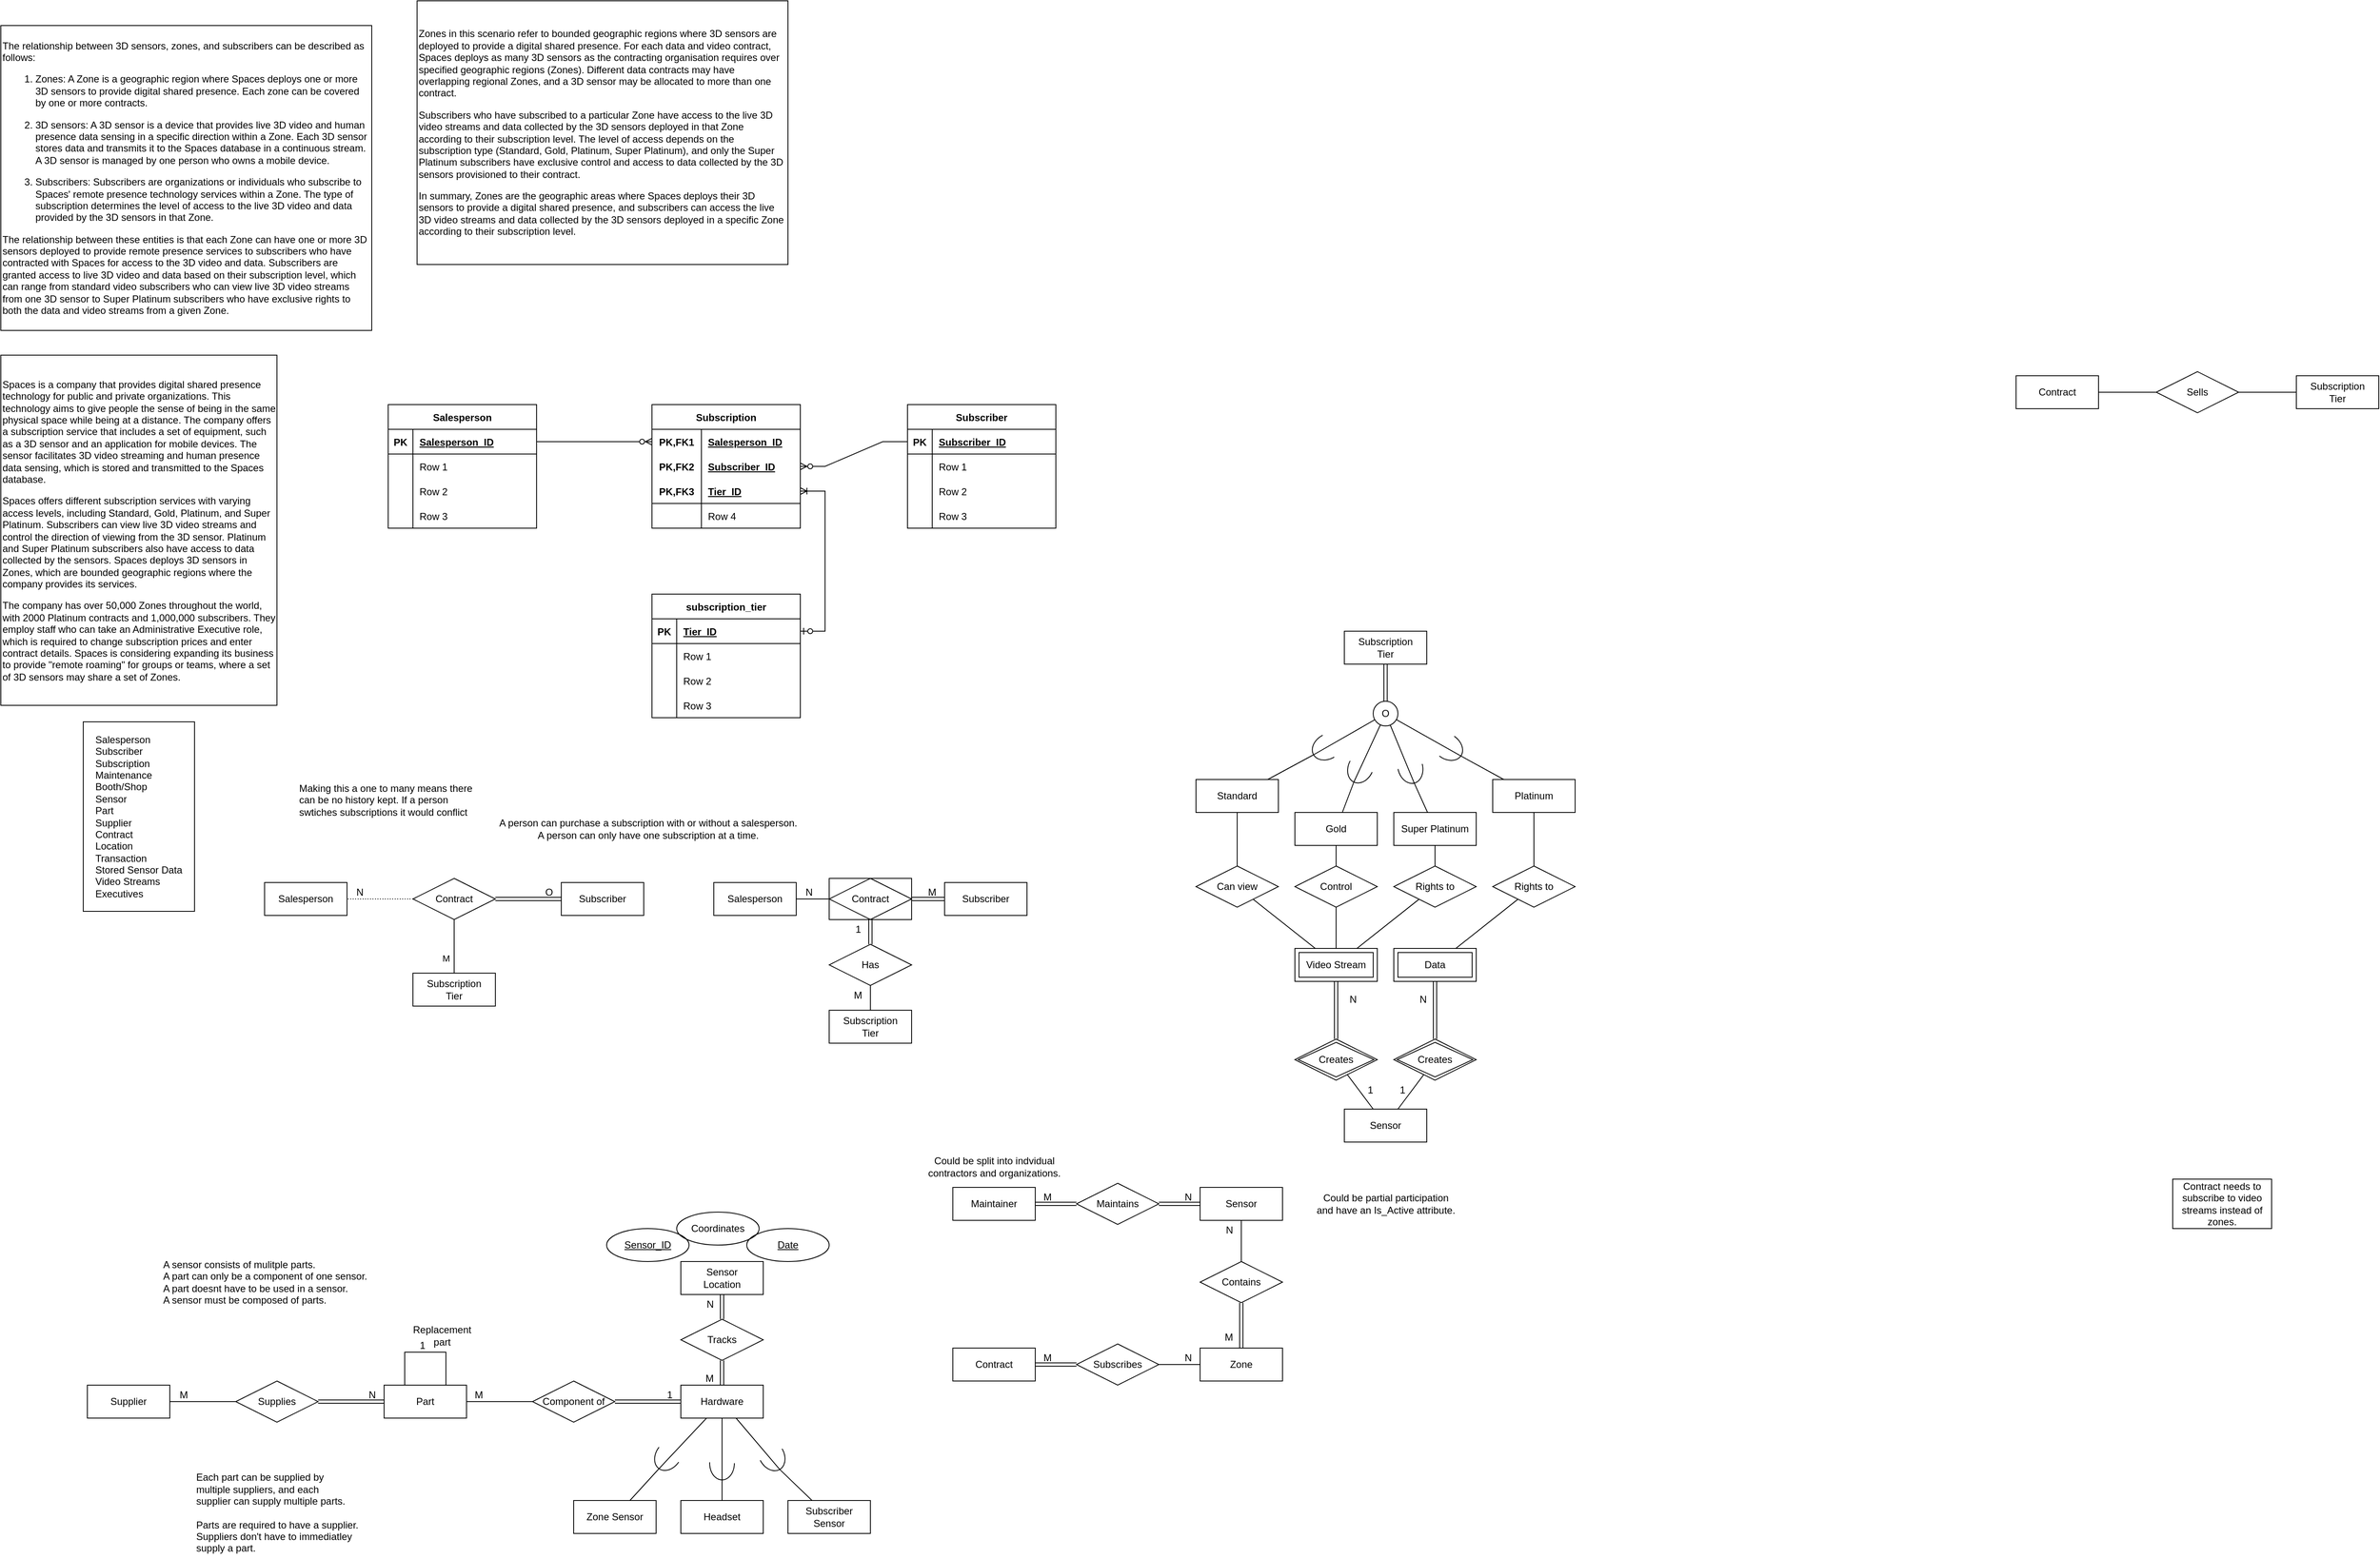 <mxfile version="20.8.16" type="device" pages="2"><diagram name="Page-1" id="6L6swAiRK1Gu6Pa3aEtZ"><mxGraphModel dx="2058" dy="2280" grid="1" gridSize="10" guides="1" tooltips="1" connect="1" arrows="1" fold="1" page="1" pageScale="1" pageWidth="850" pageHeight="1100" math="0" shadow="0"><root><mxCell id="0"/><mxCell id="1" parent="0"/><mxCell id="HiPpPIAWRJOZi4EFbBKS-2" value="&lt;div style=&quot;border-color: var(--border-color); text-align: left;&quot;&gt;Salesperson&lt;/div&gt;&lt;div style=&quot;border-color: var(--border-color); text-align: left;&quot;&gt;Subscriber&lt;/div&gt;&lt;div style=&quot;border-color: var(--border-color); text-align: left;&quot;&gt;Subscription&lt;/div&gt;&lt;div style=&quot;border-color: var(--border-color); text-align: left;&quot;&gt;Maintenance&lt;/div&gt;&lt;div style=&quot;border-color: var(--border-color); text-align: left;&quot;&gt;Booth/Shop&lt;/div&gt;&lt;div style=&quot;border-color: var(--border-color); text-align: left;&quot;&gt;Sensor&lt;/div&gt;&lt;div style=&quot;border-color: var(--border-color); text-align: left;&quot;&gt;Part&lt;/div&gt;&lt;div style=&quot;border-color: var(--border-color); text-align: left;&quot;&gt;Supplier&lt;/div&gt;&lt;div style=&quot;border-color: var(--border-color); text-align: left;&quot;&gt;Contract&lt;/div&gt;&lt;div style=&quot;border-color: var(--border-color); text-align: left;&quot;&gt;Location&lt;/div&gt;&lt;div style=&quot;border-color: var(--border-color); text-align: left;&quot;&gt;Transaction&lt;/div&gt;&lt;div style=&quot;border-color: var(--border-color); text-align: left;&quot;&gt;Stored Sensor Data&lt;/div&gt;&lt;div style=&quot;border-color: var(--border-color); text-align: left;&quot;&gt;Video Streams&lt;/div&gt;&lt;div style=&quot;border-color: var(--border-color); text-align: left;&quot;&gt;Executives&lt;/div&gt;" style="whiteSpace=wrap;html=1;align=center;" parent="1" vertex="1"><mxGeometry x="205" y="85" width="135" height="230" as="geometry"/></mxCell><mxCell id="HiPpPIAWRJOZi4EFbBKS-4" value="Supplies" style="shape=rhombus;perimeter=rhombusPerimeter;whiteSpace=wrap;html=1;align=center;" parent="1" vertex="1"><mxGeometry x="390" y="885" width="100" height="50" as="geometry"/></mxCell><mxCell id="HiPpPIAWRJOZi4EFbBKS-5" value="Salesperson" style="whiteSpace=wrap;html=1;align=center;" parent="1" vertex="1"><mxGeometry x="425" y="280" width="100" height="40" as="geometry"/></mxCell><mxCell id="HiPpPIAWRJOZi4EFbBKS-7" value="Subscriber" style="whiteSpace=wrap;html=1;align=center;" parent="1" vertex="1"><mxGeometry x="785" y="280" width="100" height="40" as="geometry"/></mxCell><mxCell id="HiPpPIAWRJOZi4EFbBKS-8" value="Subscription&lt;br&gt;Tier" style="whiteSpace=wrap;html=1;align=center;" parent="1" vertex="1"><mxGeometry x="605" y="390" width="100" height="40" as="geometry"/></mxCell><mxCell id="HiPpPIAWRJOZi4EFbBKS-11" value="" style="endArrow=none;html=1;rounded=0;" parent="1" source="HiPpPIAWRJOZi4EFbBKS-8" target="PWKgfJ3KN_Aquge-iq0h-3" edge="1"><mxGeometry relative="1" as="geometry"><mxPoint x="655" y="410" as="sourcePoint"/><mxPoint x="655" y="325.0" as="targetPoint"/></mxGeometry></mxCell><mxCell id="HiPpPIAWRJOZi4EFbBKS-14" value="M" style="edgeLabel;html=1;align=center;verticalAlign=middle;resizable=0;points=[];" parent="HiPpPIAWRJOZi4EFbBKS-11" vertex="1" connectable="0"><mxGeometry x="-0.433" y="1" relative="1" as="geometry"><mxPoint x="-9" as="offset"/></mxGeometry></mxCell><mxCell id="HiPpPIAWRJOZi4EFbBKS-12" value="" style="endArrow=none;html=1;rounded=0;dashed=1;dashPattern=1 2;" parent="1" source="PWKgfJ3KN_Aquge-iq0h-3" target="HiPpPIAWRJOZi4EFbBKS-5" edge="1"><mxGeometry relative="1" as="geometry"><mxPoint x="605" y="300.0" as="sourcePoint"/><mxPoint x="515" y="380" as="targetPoint"/></mxGeometry></mxCell><mxCell id="HiPpPIAWRJOZi4EFbBKS-13" value="N" style="resizable=0;html=1;align=right;verticalAlign=bottom;" parent="HiPpPIAWRJOZi4EFbBKS-12" connectable="0" vertex="1"><mxGeometry x="1" relative="1" as="geometry"><mxPoint x="20" as="offset"/></mxGeometry></mxCell><mxCell id="HiPpPIAWRJOZi4EFbBKS-17" value="Supplier" style="whiteSpace=wrap;html=1;align=center;" parent="1" vertex="1"><mxGeometry x="210" y="890" width="100" height="40" as="geometry"/></mxCell><mxCell id="HiPpPIAWRJOZi4EFbBKS-18" value="Part" style="whiteSpace=wrap;html=1;align=center;" parent="1" vertex="1"><mxGeometry x="570" y="890" width="100" height="40" as="geometry"/></mxCell><mxCell id="HiPpPIAWRJOZi4EFbBKS-20" value="Component of" style="shape=rhombus;perimeter=rhombusPerimeter;whiteSpace=wrap;html=1;align=center;" parent="1" vertex="1"><mxGeometry x="750" y="885" width="100" height="50" as="geometry"/></mxCell><mxCell id="HiPpPIAWRJOZi4EFbBKS-21" value="Hardware" style="whiteSpace=wrap;html=1;align=center;" parent="1" vertex="1"><mxGeometry x="930" y="890" width="100" height="40" as="geometry"/></mxCell><mxCell id="HiPpPIAWRJOZi4EFbBKS-22" value="" style="shape=link;html=1;rounded=0;" parent="1" source="HiPpPIAWRJOZi4EFbBKS-4" target="HiPpPIAWRJOZi4EFbBKS-18" edge="1"><mxGeometry relative="1" as="geometry"><mxPoint x="470" y="980" as="sourcePoint"/><mxPoint x="630" y="980" as="targetPoint"/></mxGeometry></mxCell><mxCell id="HiPpPIAWRJOZi4EFbBKS-23" value="N" style="resizable=0;html=1;align=right;verticalAlign=bottom;" parent="HiPpPIAWRJOZi4EFbBKS-22" connectable="0" vertex="1"><mxGeometry x="1" relative="1" as="geometry"><mxPoint x="-10" as="offset"/></mxGeometry></mxCell><mxCell id="HiPpPIAWRJOZi4EFbBKS-24" value="&lt;div style=&quot;text-align: justify;&quot;&gt;&lt;span style=&quot;background-color: initial;&quot;&gt;Each part can be supplied by&lt;/span&gt;&lt;/div&gt;&lt;div style=&quot;text-align: justify;&quot;&gt;&lt;span style=&quot;background-color: initial;&quot;&gt;multiple suppliers, and each&lt;/span&gt;&lt;/div&gt;&lt;div style=&quot;text-align: justify;&quot;&gt;&lt;span style=&quot;background-color: initial;&quot;&gt;supplier can supply multiple parts.&lt;br&gt;&lt;br&gt;Parts are required to have a supplier.&lt;/span&gt;&lt;/div&gt;&lt;div style=&quot;text-align: justify;&quot;&gt;&lt;span style=&quot;background-color: initial;&quot;&gt;Suppliers don't have to immediatley&lt;/span&gt;&lt;/div&gt;&lt;div style=&quot;text-align: justify;&quot;&gt;&lt;span style=&quot;background-color: initial;&quot;&gt;supply a part.&lt;/span&gt;&lt;/div&gt;" style="text;html=1;align=center;verticalAlign=middle;resizable=0;points=[];autosize=1;strokeColor=none;fillColor=none;" parent="1" vertex="1"><mxGeometry x="330" y="990" width="220" height="110" as="geometry"/></mxCell><mxCell id="HiPpPIAWRJOZi4EFbBKS-28" value="" style="endArrow=none;html=1;rounded=0;" parent="1" source="HiPpPIAWRJOZi4EFbBKS-17" target="HiPpPIAWRJOZi4EFbBKS-4" edge="1"><mxGeometry relative="1" as="geometry"><mxPoint x="230" y="830" as="sourcePoint"/><mxPoint x="390" y="830" as="targetPoint"/></mxGeometry></mxCell><mxCell id="HiPpPIAWRJOZi4EFbBKS-29" value="M" style="resizable=0;html=1;align=left;verticalAlign=bottom;" parent="HiPpPIAWRJOZi4EFbBKS-28" connectable="0" vertex="1"><mxGeometry x="-1" relative="1" as="geometry"><mxPoint x="10" as="offset"/></mxGeometry></mxCell><mxCell id="HiPpPIAWRJOZi4EFbBKS-31" value="" style="endArrow=none;html=1;rounded=0;" parent="1" source="HiPpPIAWRJOZi4EFbBKS-20" target="HiPpPIAWRJOZi4EFbBKS-18" edge="1"><mxGeometry relative="1" as="geometry"><mxPoint x="650" y="850" as="sourcePoint"/><mxPoint x="810" y="850" as="targetPoint"/></mxGeometry></mxCell><mxCell id="HiPpPIAWRJOZi4EFbBKS-32" value="M" style="resizable=0;html=1;align=right;verticalAlign=bottom;" parent="HiPpPIAWRJOZi4EFbBKS-31" connectable="0" vertex="1"><mxGeometry x="1" relative="1" as="geometry"><mxPoint x="20" as="offset"/></mxGeometry></mxCell><mxCell id="HiPpPIAWRJOZi4EFbBKS-33" value="" style="shape=link;html=1;rounded=0;" parent="1" source="HiPpPIAWRJOZi4EFbBKS-20" target="HiPpPIAWRJOZi4EFbBKS-21" edge="1"><mxGeometry relative="1" as="geometry"><mxPoint x="820" y="820" as="sourcePoint"/><mxPoint x="980" y="820" as="targetPoint"/></mxGeometry></mxCell><mxCell id="HiPpPIAWRJOZi4EFbBKS-34" value="1" style="resizable=0;html=1;align=right;verticalAlign=bottom;" parent="HiPpPIAWRJOZi4EFbBKS-33" connectable="0" vertex="1"><mxGeometry x="1" relative="1" as="geometry"><mxPoint x="-10" as="offset"/></mxGeometry></mxCell><mxCell id="HiPpPIAWRJOZi4EFbBKS-35" value="" style="shape=link;html=1;rounded=0;" parent="1" source="PWKgfJ3KN_Aquge-iq0h-3" target="HiPpPIAWRJOZi4EFbBKS-7" edge="1"><mxGeometry relative="1" as="geometry"><mxPoint x="705" y="300.0" as="sourcePoint"/><mxPoint x="905" y="350" as="targetPoint"/></mxGeometry></mxCell><mxCell id="HiPpPIAWRJOZi4EFbBKS-36" value="O" style="resizable=0;html=1;align=right;verticalAlign=bottom;" parent="HiPpPIAWRJOZi4EFbBKS-35" connectable="0" vertex="1"><mxGeometry x="1" relative="1" as="geometry"><mxPoint x="-10" as="offset"/></mxGeometry></mxCell><mxCell id="HiPpPIAWRJOZi4EFbBKS-37" value="A sensor consists of mulitple parts.&lt;br&gt;A part can only be a component of one sensor.&lt;br&gt;A part doesnt have to be used in a sensor.&lt;br&gt;A sensor must be composed of parts." style="text;html=1;align=left;verticalAlign=middle;resizable=0;points=[];autosize=1;strokeColor=none;fillColor=none;" parent="1" vertex="1"><mxGeometry x="300" y="730" width="270" height="70" as="geometry"/></mxCell><mxCell id="HiPpPIAWRJOZi4EFbBKS-38" value="A person can purchase a subscription with or without a salesperson.&lt;br&gt;A person can only have one subscription at a time." style="text;html=1;align=center;verticalAlign=middle;resizable=0;points=[];autosize=1;strokeColor=none;fillColor=none;" parent="1" vertex="1"><mxGeometry x="695" y="195" width="390" height="40" as="geometry"/></mxCell><mxCell id="HiPpPIAWRJOZi4EFbBKS-39" value="Making this a one to many means there&lt;br&gt;can be no history kept. If a person&lt;br&gt;swtiches subscriptions it would conflict" style="text;html=1;align=left;verticalAlign=middle;resizable=0;points=[];autosize=1;strokeColor=none;fillColor=none;" parent="1" vertex="1"><mxGeometry x="465" y="150" width="230" height="60" as="geometry"/></mxCell><mxCell id="HiPpPIAWRJOZi4EFbBKS-45" value="Salesperson" style="whiteSpace=wrap;html=1;align=center;" parent="1" vertex="1"><mxGeometry x="970" y="280" width="100" height="40" as="geometry"/></mxCell><mxCell id="HiPpPIAWRJOZi4EFbBKS-46" value="Subscriber" style="whiteSpace=wrap;html=1;align=center;" parent="1" vertex="1"><mxGeometry x="1250" y="280" width="100" height="40" as="geometry"/></mxCell><mxCell id="HiPpPIAWRJOZi4EFbBKS-47" value="Subscription&lt;br&gt;Tier" style="whiteSpace=wrap;html=1;align=center;" parent="1" vertex="1"><mxGeometry x="1110" y="435" width="100" height="40" as="geometry"/></mxCell><mxCell id="HiPpPIAWRJOZi4EFbBKS-50" value="" style="shape=link;html=1;rounded=0;" parent="1" source="HiPpPIAWRJOZi4EFbBKS-52" target="HiPpPIAWRJOZi4EFbBKS-46" edge="1"><mxGeometry relative="1" as="geometry"><mxPoint x="1220" y="300" as="sourcePoint"/><mxPoint x="1410" y="350" as="targetPoint"/></mxGeometry></mxCell><mxCell id="HiPpPIAWRJOZi4EFbBKS-51" value="M" style="resizable=0;html=1;align=right;verticalAlign=bottom;" parent="HiPpPIAWRJOZi4EFbBKS-50" connectable="0" vertex="1"><mxGeometry x="1" relative="1" as="geometry"><mxPoint x="-10" as="offset"/></mxGeometry></mxCell><mxCell id="HiPpPIAWRJOZi4EFbBKS-52" value="Contract" style="shape=associativeEntity;whiteSpace=wrap;html=1;align=center;" parent="1" vertex="1"><mxGeometry x="1110" y="275" width="100" height="50" as="geometry"/></mxCell><mxCell id="HiPpPIAWRJOZi4EFbBKS-53" value="" style="shape=link;html=1;rounded=0;" parent="1" source="HiPpPIAWRJOZi4EFbBKS-55" target="HiPpPIAWRJOZi4EFbBKS-52" edge="1"><mxGeometry relative="1" as="geometry"><mxPoint x="1160" y="395" as="sourcePoint"/><mxPoint x="1110" y="430" as="targetPoint"/></mxGeometry></mxCell><mxCell id="HiPpPIAWRJOZi4EFbBKS-54" value="1" style="resizable=0;html=1;align=left;verticalAlign=bottom;" parent="HiPpPIAWRJOZi4EFbBKS-53" connectable="0" vertex="1"><mxGeometry x="-1" relative="1" as="geometry"><mxPoint x="-20" y="-10" as="offset"/></mxGeometry></mxCell><mxCell id="HiPpPIAWRJOZi4EFbBKS-55" value="Has" style="shape=rhombus;perimeter=rhombusPerimeter;whiteSpace=wrap;html=1;align=center;" parent="1" vertex="1"><mxGeometry x="1110" y="355" width="100" height="50" as="geometry"/></mxCell><mxCell id="HiPpPIAWRJOZi4EFbBKS-57" value="" style="endArrow=none;html=1;rounded=0;" parent="1" source="HiPpPIAWRJOZi4EFbBKS-55" target="HiPpPIAWRJOZi4EFbBKS-47" edge="1"><mxGeometry relative="1" as="geometry"><mxPoint x="950" y="445" as="sourcePoint"/><mxPoint x="1110" y="445" as="targetPoint"/></mxGeometry></mxCell><mxCell id="HiPpPIAWRJOZi4EFbBKS-58" value="M" style="resizable=0;html=1;align=right;verticalAlign=bottom;" parent="HiPpPIAWRJOZi4EFbBKS-57" connectable="0" vertex="1"><mxGeometry x="1" relative="1" as="geometry"><mxPoint x="-10" y="-10" as="offset"/></mxGeometry></mxCell><mxCell id="HiPpPIAWRJOZi4EFbBKS-60" value="" style="endArrow=none;html=1;rounded=0;" parent="1" source="HiPpPIAWRJOZi4EFbBKS-52" target="HiPpPIAWRJOZi4EFbBKS-45" edge="1"><mxGeometry relative="1" as="geometry"><mxPoint x="940" y="365" as="sourcePoint"/><mxPoint x="1100" y="365" as="targetPoint"/></mxGeometry></mxCell><mxCell id="HiPpPIAWRJOZi4EFbBKS-61" value="N" style="resizable=0;html=1;align=right;verticalAlign=bottom;" parent="HiPpPIAWRJOZi4EFbBKS-60" connectable="0" vertex="1"><mxGeometry x="1" relative="1" as="geometry"><mxPoint x="20" as="offset"/></mxGeometry></mxCell><mxCell id="HiPpPIAWRJOZi4EFbBKS-63" value="Salesperson" style="shape=table;startSize=30;container=1;collapsible=1;childLayout=tableLayout;fixedRows=1;rowLines=0;fontStyle=1;align=center;resizeLast=1;" parent="1" vertex="1"><mxGeometry x="575" y="-300" width="180" height="150" as="geometry"/></mxCell><mxCell id="HiPpPIAWRJOZi4EFbBKS-64" value="" style="shape=tableRow;horizontal=0;startSize=0;swimlaneHead=0;swimlaneBody=0;fillColor=none;collapsible=0;dropTarget=0;points=[[0,0.5],[1,0.5]];portConstraint=eastwest;top=0;left=0;right=0;bottom=1;" parent="HiPpPIAWRJOZi4EFbBKS-63" vertex="1"><mxGeometry y="30" width="180" height="30" as="geometry"/></mxCell><mxCell id="HiPpPIAWRJOZi4EFbBKS-65" value="PK" style="shape=partialRectangle;connectable=0;fillColor=none;top=0;left=0;bottom=0;right=0;fontStyle=1;overflow=hidden;" parent="HiPpPIAWRJOZi4EFbBKS-64" vertex="1"><mxGeometry width="30" height="30" as="geometry"><mxRectangle width="30" height="30" as="alternateBounds"/></mxGeometry></mxCell><mxCell id="HiPpPIAWRJOZi4EFbBKS-66" value="Salesperson_ID" style="shape=partialRectangle;connectable=0;fillColor=none;top=0;left=0;bottom=0;right=0;align=left;spacingLeft=6;fontStyle=5;overflow=hidden;" parent="HiPpPIAWRJOZi4EFbBKS-64" vertex="1"><mxGeometry x="30" width="150" height="30" as="geometry"><mxRectangle width="150" height="30" as="alternateBounds"/></mxGeometry></mxCell><mxCell id="HiPpPIAWRJOZi4EFbBKS-67" value="" style="shape=tableRow;horizontal=0;startSize=0;swimlaneHead=0;swimlaneBody=0;fillColor=none;collapsible=0;dropTarget=0;points=[[0,0.5],[1,0.5]];portConstraint=eastwest;top=0;left=0;right=0;bottom=0;" parent="HiPpPIAWRJOZi4EFbBKS-63" vertex="1"><mxGeometry y="60" width="180" height="30" as="geometry"/></mxCell><mxCell id="HiPpPIAWRJOZi4EFbBKS-68" value="" style="shape=partialRectangle;connectable=0;fillColor=none;top=0;left=0;bottom=0;right=0;editable=1;overflow=hidden;" parent="HiPpPIAWRJOZi4EFbBKS-67" vertex="1"><mxGeometry width="30" height="30" as="geometry"><mxRectangle width="30" height="30" as="alternateBounds"/></mxGeometry></mxCell><mxCell id="HiPpPIAWRJOZi4EFbBKS-69" value="Row 1" style="shape=partialRectangle;connectable=0;fillColor=none;top=0;left=0;bottom=0;right=0;align=left;spacingLeft=6;overflow=hidden;" parent="HiPpPIAWRJOZi4EFbBKS-67" vertex="1"><mxGeometry x="30" width="150" height="30" as="geometry"><mxRectangle width="150" height="30" as="alternateBounds"/></mxGeometry></mxCell><mxCell id="HiPpPIAWRJOZi4EFbBKS-70" value="" style="shape=tableRow;horizontal=0;startSize=0;swimlaneHead=0;swimlaneBody=0;fillColor=none;collapsible=0;dropTarget=0;points=[[0,0.5],[1,0.5]];portConstraint=eastwest;top=0;left=0;right=0;bottom=0;" parent="HiPpPIAWRJOZi4EFbBKS-63" vertex="1"><mxGeometry y="90" width="180" height="30" as="geometry"/></mxCell><mxCell id="HiPpPIAWRJOZi4EFbBKS-71" value="" style="shape=partialRectangle;connectable=0;fillColor=none;top=0;left=0;bottom=0;right=0;editable=1;overflow=hidden;" parent="HiPpPIAWRJOZi4EFbBKS-70" vertex="1"><mxGeometry width="30" height="30" as="geometry"><mxRectangle width="30" height="30" as="alternateBounds"/></mxGeometry></mxCell><mxCell id="HiPpPIAWRJOZi4EFbBKS-72" value="Row 2" style="shape=partialRectangle;connectable=0;fillColor=none;top=0;left=0;bottom=0;right=0;align=left;spacingLeft=6;overflow=hidden;" parent="HiPpPIAWRJOZi4EFbBKS-70" vertex="1"><mxGeometry x="30" width="150" height="30" as="geometry"><mxRectangle width="150" height="30" as="alternateBounds"/></mxGeometry></mxCell><mxCell id="HiPpPIAWRJOZi4EFbBKS-73" value="" style="shape=tableRow;horizontal=0;startSize=0;swimlaneHead=0;swimlaneBody=0;fillColor=none;collapsible=0;dropTarget=0;points=[[0,0.5],[1,0.5]];portConstraint=eastwest;top=0;left=0;right=0;bottom=0;" parent="HiPpPIAWRJOZi4EFbBKS-63" vertex="1"><mxGeometry y="120" width="180" height="30" as="geometry"/></mxCell><mxCell id="HiPpPIAWRJOZi4EFbBKS-74" value="" style="shape=partialRectangle;connectable=0;fillColor=none;top=0;left=0;bottom=0;right=0;editable=1;overflow=hidden;" parent="HiPpPIAWRJOZi4EFbBKS-73" vertex="1"><mxGeometry width="30" height="30" as="geometry"><mxRectangle width="30" height="30" as="alternateBounds"/></mxGeometry></mxCell><mxCell id="HiPpPIAWRJOZi4EFbBKS-75" value="Row 3" style="shape=partialRectangle;connectable=0;fillColor=none;top=0;left=0;bottom=0;right=0;align=left;spacingLeft=6;overflow=hidden;" parent="HiPpPIAWRJOZi4EFbBKS-73" vertex="1"><mxGeometry x="30" width="150" height="30" as="geometry"><mxRectangle width="150" height="30" as="alternateBounds"/></mxGeometry></mxCell><mxCell id="HiPpPIAWRJOZi4EFbBKS-76" value="Subscriber" style="shape=table;startSize=30;container=1;collapsible=1;childLayout=tableLayout;fixedRows=1;rowLines=0;fontStyle=1;align=center;resizeLast=1;" parent="1" vertex="1"><mxGeometry x="1205" y="-300" width="180" height="150" as="geometry"/></mxCell><mxCell id="HiPpPIAWRJOZi4EFbBKS-77" value="" style="shape=tableRow;horizontal=0;startSize=0;swimlaneHead=0;swimlaneBody=0;fillColor=none;collapsible=0;dropTarget=0;points=[[0,0.5],[1,0.5]];portConstraint=eastwest;top=0;left=0;right=0;bottom=1;" parent="HiPpPIAWRJOZi4EFbBKS-76" vertex="1"><mxGeometry y="30" width="180" height="30" as="geometry"/></mxCell><mxCell id="HiPpPIAWRJOZi4EFbBKS-78" value="PK" style="shape=partialRectangle;connectable=0;fillColor=none;top=0;left=0;bottom=0;right=0;fontStyle=1;overflow=hidden;" parent="HiPpPIAWRJOZi4EFbBKS-77" vertex="1"><mxGeometry width="30" height="30" as="geometry"><mxRectangle width="30" height="30" as="alternateBounds"/></mxGeometry></mxCell><mxCell id="HiPpPIAWRJOZi4EFbBKS-79" value="Subscriber_ID" style="shape=partialRectangle;connectable=0;fillColor=none;top=0;left=0;bottom=0;right=0;align=left;spacingLeft=6;fontStyle=5;overflow=hidden;" parent="HiPpPIAWRJOZi4EFbBKS-77" vertex="1"><mxGeometry x="30" width="150" height="30" as="geometry"><mxRectangle width="150" height="30" as="alternateBounds"/></mxGeometry></mxCell><mxCell id="HiPpPIAWRJOZi4EFbBKS-80" value="" style="shape=tableRow;horizontal=0;startSize=0;swimlaneHead=0;swimlaneBody=0;fillColor=none;collapsible=0;dropTarget=0;points=[[0,0.5],[1,0.5]];portConstraint=eastwest;top=0;left=0;right=0;bottom=0;" parent="HiPpPIAWRJOZi4EFbBKS-76" vertex="1"><mxGeometry y="60" width="180" height="30" as="geometry"/></mxCell><mxCell id="HiPpPIAWRJOZi4EFbBKS-81" value="" style="shape=partialRectangle;connectable=0;fillColor=none;top=0;left=0;bottom=0;right=0;editable=1;overflow=hidden;" parent="HiPpPIAWRJOZi4EFbBKS-80" vertex="1"><mxGeometry width="30" height="30" as="geometry"><mxRectangle width="30" height="30" as="alternateBounds"/></mxGeometry></mxCell><mxCell id="HiPpPIAWRJOZi4EFbBKS-82" value="Row 1" style="shape=partialRectangle;connectable=0;fillColor=none;top=0;left=0;bottom=0;right=0;align=left;spacingLeft=6;overflow=hidden;" parent="HiPpPIAWRJOZi4EFbBKS-80" vertex="1"><mxGeometry x="30" width="150" height="30" as="geometry"><mxRectangle width="150" height="30" as="alternateBounds"/></mxGeometry></mxCell><mxCell id="HiPpPIAWRJOZi4EFbBKS-83" value="" style="shape=tableRow;horizontal=0;startSize=0;swimlaneHead=0;swimlaneBody=0;fillColor=none;collapsible=0;dropTarget=0;points=[[0,0.5],[1,0.5]];portConstraint=eastwest;top=0;left=0;right=0;bottom=0;" parent="HiPpPIAWRJOZi4EFbBKS-76" vertex="1"><mxGeometry y="90" width="180" height="30" as="geometry"/></mxCell><mxCell id="HiPpPIAWRJOZi4EFbBKS-84" value="" style="shape=partialRectangle;connectable=0;fillColor=none;top=0;left=0;bottom=0;right=0;editable=1;overflow=hidden;" parent="HiPpPIAWRJOZi4EFbBKS-83" vertex="1"><mxGeometry width="30" height="30" as="geometry"><mxRectangle width="30" height="30" as="alternateBounds"/></mxGeometry></mxCell><mxCell id="HiPpPIAWRJOZi4EFbBKS-85" value="Row 2" style="shape=partialRectangle;connectable=0;fillColor=none;top=0;left=0;bottom=0;right=0;align=left;spacingLeft=6;overflow=hidden;" parent="HiPpPIAWRJOZi4EFbBKS-83" vertex="1"><mxGeometry x="30" width="150" height="30" as="geometry"><mxRectangle width="150" height="30" as="alternateBounds"/></mxGeometry></mxCell><mxCell id="HiPpPIAWRJOZi4EFbBKS-86" value="" style="shape=tableRow;horizontal=0;startSize=0;swimlaneHead=0;swimlaneBody=0;fillColor=none;collapsible=0;dropTarget=0;points=[[0,0.5],[1,0.5]];portConstraint=eastwest;top=0;left=0;right=0;bottom=0;" parent="HiPpPIAWRJOZi4EFbBKS-76" vertex="1"><mxGeometry y="120" width="180" height="30" as="geometry"/></mxCell><mxCell id="HiPpPIAWRJOZi4EFbBKS-87" value="" style="shape=partialRectangle;connectable=0;fillColor=none;top=0;left=0;bottom=0;right=0;editable=1;overflow=hidden;" parent="HiPpPIAWRJOZi4EFbBKS-86" vertex="1"><mxGeometry width="30" height="30" as="geometry"><mxRectangle width="30" height="30" as="alternateBounds"/></mxGeometry></mxCell><mxCell id="HiPpPIAWRJOZi4EFbBKS-88" value="Row 3" style="shape=partialRectangle;connectable=0;fillColor=none;top=0;left=0;bottom=0;right=0;align=left;spacingLeft=6;overflow=hidden;" parent="HiPpPIAWRJOZi4EFbBKS-86" vertex="1"><mxGeometry x="30" width="150" height="30" as="geometry"><mxRectangle width="150" height="30" as="alternateBounds"/></mxGeometry></mxCell><mxCell id="HiPpPIAWRJOZi4EFbBKS-89" value="Subscription" style="shape=table;startSize=30;container=1;collapsible=1;childLayout=tableLayout;fixedRows=1;rowLines=0;fontStyle=1;align=center;resizeLast=1;" parent="1" vertex="1"><mxGeometry x="895" y="-300" width="180" height="150" as="geometry"/></mxCell><mxCell id="HiPpPIAWRJOZi4EFbBKS-90" value="" style="shape=tableRow;horizontal=0;startSize=0;swimlaneHead=0;swimlaneBody=0;fillColor=none;collapsible=0;dropTarget=0;points=[[0,0.5],[1,0.5]];portConstraint=eastwest;top=0;left=0;right=0;bottom=0;" parent="HiPpPIAWRJOZi4EFbBKS-89" vertex="1"><mxGeometry y="30" width="180" height="30" as="geometry"/></mxCell><mxCell id="HiPpPIAWRJOZi4EFbBKS-91" value="PK,FK1" style="shape=partialRectangle;connectable=0;fillColor=none;top=0;left=0;bottom=0;right=0;fontStyle=1;overflow=hidden;" parent="HiPpPIAWRJOZi4EFbBKS-90" vertex="1"><mxGeometry width="60" height="30" as="geometry"><mxRectangle width="60" height="30" as="alternateBounds"/></mxGeometry></mxCell><mxCell id="HiPpPIAWRJOZi4EFbBKS-92" value="Salesperson_ID" style="shape=partialRectangle;connectable=0;fillColor=none;top=0;left=0;bottom=0;right=0;align=left;spacingLeft=6;fontStyle=5;overflow=hidden;" parent="HiPpPIAWRJOZi4EFbBKS-90" vertex="1"><mxGeometry x="60" width="120" height="30" as="geometry"><mxRectangle width="120" height="30" as="alternateBounds"/></mxGeometry></mxCell><mxCell id="HiPpPIAWRJOZi4EFbBKS-96" value="" style="shape=tableRow;horizontal=0;startSize=0;swimlaneHead=0;swimlaneBody=0;fillColor=none;collapsible=0;dropTarget=0;points=[[0,0.5],[1,0.5]];portConstraint=eastwest;top=0;left=0;right=0;bottom=0;" parent="HiPpPIAWRJOZi4EFbBKS-89" vertex="1"><mxGeometry y="60" width="180" height="30" as="geometry"/></mxCell><mxCell id="HiPpPIAWRJOZi4EFbBKS-97" value="PK,FK2" style="shape=partialRectangle;connectable=0;fillColor=none;top=0;left=0;bottom=0;right=0;editable=1;overflow=hidden;fontStyle=1" parent="HiPpPIAWRJOZi4EFbBKS-96" vertex="1"><mxGeometry width="60" height="30" as="geometry"><mxRectangle width="60" height="30" as="alternateBounds"/></mxGeometry></mxCell><mxCell id="HiPpPIAWRJOZi4EFbBKS-98" value="Subscriber_ID" style="shape=partialRectangle;connectable=0;fillColor=none;top=0;left=0;bottom=0;right=0;align=left;spacingLeft=6;overflow=hidden;fontStyle=5" parent="HiPpPIAWRJOZi4EFbBKS-96" vertex="1"><mxGeometry x="60" width="120" height="30" as="geometry"><mxRectangle width="120" height="30" as="alternateBounds"/></mxGeometry></mxCell><mxCell id="HiPpPIAWRJOZi4EFbBKS-93" value="" style="shape=tableRow;horizontal=0;startSize=0;swimlaneHead=0;swimlaneBody=0;fillColor=none;collapsible=0;dropTarget=0;points=[[0,0.5],[1,0.5]];portConstraint=eastwest;top=0;left=0;right=0;bottom=1;" parent="HiPpPIAWRJOZi4EFbBKS-89" vertex="1"><mxGeometry y="90" width="180" height="30" as="geometry"/></mxCell><mxCell id="HiPpPIAWRJOZi4EFbBKS-94" value="PK,FK3" style="shape=partialRectangle;connectable=0;fillColor=none;top=0;left=0;bottom=0;right=0;fontStyle=1;overflow=hidden;" parent="HiPpPIAWRJOZi4EFbBKS-93" vertex="1"><mxGeometry width="60" height="30" as="geometry"><mxRectangle width="60" height="30" as="alternateBounds"/></mxGeometry></mxCell><mxCell id="HiPpPIAWRJOZi4EFbBKS-95" value="Tier_ID" style="shape=partialRectangle;connectable=0;fillColor=none;top=0;left=0;bottom=0;right=0;align=left;spacingLeft=6;fontStyle=5;overflow=hidden;" parent="HiPpPIAWRJOZi4EFbBKS-93" vertex="1"><mxGeometry x="60" width="120" height="30" as="geometry"><mxRectangle width="120" height="30" as="alternateBounds"/></mxGeometry></mxCell><mxCell id="HiPpPIAWRJOZi4EFbBKS-99" value="" style="shape=tableRow;horizontal=0;startSize=0;swimlaneHead=0;swimlaneBody=0;fillColor=none;collapsible=0;dropTarget=0;points=[[0,0.5],[1,0.5]];portConstraint=eastwest;top=0;left=0;right=0;bottom=0;" parent="HiPpPIAWRJOZi4EFbBKS-89" vertex="1"><mxGeometry y="120" width="180" height="30" as="geometry"/></mxCell><mxCell id="HiPpPIAWRJOZi4EFbBKS-100" value="" style="shape=partialRectangle;connectable=0;fillColor=none;top=0;left=0;bottom=0;right=0;editable=1;overflow=hidden;" parent="HiPpPIAWRJOZi4EFbBKS-99" vertex="1"><mxGeometry width="60" height="30" as="geometry"><mxRectangle width="60" height="30" as="alternateBounds"/></mxGeometry></mxCell><mxCell id="HiPpPIAWRJOZi4EFbBKS-101" value="Row 4" style="shape=partialRectangle;connectable=0;fillColor=none;top=0;left=0;bottom=0;right=0;align=left;spacingLeft=6;overflow=hidden;" parent="HiPpPIAWRJOZi4EFbBKS-99" vertex="1"><mxGeometry x="60" width="120" height="30" as="geometry"><mxRectangle width="120" height="30" as="alternateBounds"/></mxGeometry></mxCell><mxCell id="HiPpPIAWRJOZi4EFbBKS-102" value="" style="edgeStyle=entityRelationEdgeStyle;fontSize=12;html=1;endArrow=ERzeroToMany;endFill=1;rounded=0;exitX=1;exitY=0.5;exitDx=0;exitDy=0;entryX=0;entryY=0.5;entryDx=0;entryDy=0;" parent="1" source="HiPpPIAWRJOZi4EFbBKS-64" target="HiPpPIAWRJOZi4EFbBKS-90" edge="1"><mxGeometry width="100" height="100" relative="1" as="geometry"><mxPoint x="785" y="-160" as="sourcePoint"/><mxPoint x="885" y="-260" as="targetPoint"/></mxGeometry></mxCell><mxCell id="HiPpPIAWRJOZi4EFbBKS-106" value="" style="edgeStyle=entityRelationEdgeStyle;fontSize=12;html=1;endArrow=ERzeroToMany;endFill=1;rounded=0;exitX=0;exitY=0.5;exitDx=0;exitDy=0;entryX=1;entryY=0.5;entryDx=0;entryDy=0;" parent="1" source="HiPpPIAWRJOZi4EFbBKS-77" target="HiPpPIAWRJOZi4EFbBKS-89" edge="1"><mxGeometry width="100" height="100" relative="1" as="geometry"><mxPoint x="765" y="-245" as="sourcePoint"/><mxPoint x="905" y="-245" as="targetPoint"/></mxGeometry></mxCell><mxCell id="HiPpPIAWRJOZi4EFbBKS-107" value="subscription_tier" style="shape=table;startSize=30;container=1;collapsible=1;childLayout=tableLayout;fixedRows=1;rowLines=0;fontStyle=1;align=center;resizeLast=1;" parent="1" vertex="1"><mxGeometry x="895" y="-70" width="180" height="150" as="geometry"/></mxCell><mxCell id="HiPpPIAWRJOZi4EFbBKS-108" value="" style="shape=tableRow;horizontal=0;startSize=0;swimlaneHead=0;swimlaneBody=0;fillColor=none;collapsible=0;dropTarget=0;points=[[0,0.5],[1,0.5]];portConstraint=eastwest;top=0;left=0;right=0;bottom=1;" parent="HiPpPIAWRJOZi4EFbBKS-107" vertex="1"><mxGeometry y="30" width="180" height="30" as="geometry"/></mxCell><mxCell id="HiPpPIAWRJOZi4EFbBKS-109" value="PK" style="shape=partialRectangle;connectable=0;fillColor=none;top=0;left=0;bottom=0;right=0;fontStyle=1;overflow=hidden;" parent="HiPpPIAWRJOZi4EFbBKS-108" vertex="1"><mxGeometry width="30" height="30" as="geometry"><mxRectangle width="30" height="30" as="alternateBounds"/></mxGeometry></mxCell><mxCell id="HiPpPIAWRJOZi4EFbBKS-110" value="Tier_ID" style="shape=partialRectangle;connectable=0;fillColor=none;top=0;left=0;bottom=0;right=0;align=left;spacingLeft=6;fontStyle=5;overflow=hidden;" parent="HiPpPIAWRJOZi4EFbBKS-108" vertex="1"><mxGeometry x="30" width="150" height="30" as="geometry"><mxRectangle width="150" height="30" as="alternateBounds"/></mxGeometry></mxCell><mxCell id="HiPpPIAWRJOZi4EFbBKS-111" value="" style="shape=tableRow;horizontal=0;startSize=0;swimlaneHead=0;swimlaneBody=0;fillColor=none;collapsible=0;dropTarget=0;points=[[0,0.5],[1,0.5]];portConstraint=eastwest;top=0;left=0;right=0;bottom=0;" parent="HiPpPIAWRJOZi4EFbBKS-107" vertex="1"><mxGeometry y="60" width="180" height="30" as="geometry"/></mxCell><mxCell id="HiPpPIAWRJOZi4EFbBKS-112" value="" style="shape=partialRectangle;connectable=0;fillColor=none;top=0;left=0;bottom=0;right=0;editable=1;overflow=hidden;" parent="HiPpPIAWRJOZi4EFbBKS-111" vertex="1"><mxGeometry width="30" height="30" as="geometry"><mxRectangle width="30" height="30" as="alternateBounds"/></mxGeometry></mxCell><mxCell id="HiPpPIAWRJOZi4EFbBKS-113" value="Row 1" style="shape=partialRectangle;connectable=0;fillColor=none;top=0;left=0;bottom=0;right=0;align=left;spacingLeft=6;overflow=hidden;" parent="HiPpPIAWRJOZi4EFbBKS-111" vertex="1"><mxGeometry x="30" width="150" height="30" as="geometry"><mxRectangle width="150" height="30" as="alternateBounds"/></mxGeometry></mxCell><mxCell id="HiPpPIAWRJOZi4EFbBKS-114" value="" style="shape=tableRow;horizontal=0;startSize=0;swimlaneHead=0;swimlaneBody=0;fillColor=none;collapsible=0;dropTarget=0;points=[[0,0.5],[1,0.5]];portConstraint=eastwest;top=0;left=0;right=0;bottom=0;" parent="HiPpPIAWRJOZi4EFbBKS-107" vertex="1"><mxGeometry y="90" width="180" height="30" as="geometry"/></mxCell><mxCell id="HiPpPIAWRJOZi4EFbBKS-115" value="" style="shape=partialRectangle;connectable=0;fillColor=none;top=0;left=0;bottom=0;right=0;editable=1;overflow=hidden;" parent="HiPpPIAWRJOZi4EFbBKS-114" vertex="1"><mxGeometry width="30" height="30" as="geometry"><mxRectangle width="30" height="30" as="alternateBounds"/></mxGeometry></mxCell><mxCell id="HiPpPIAWRJOZi4EFbBKS-116" value="Row 2" style="shape=partialRectangle;connectable=0;fillColor=none;top=0;left=0;bottom=0;right=0;align=left;spacingLeft=6;overflow=hidden;" parent="HiPpPIAWRJOZi4EFbBKS-114" vertex="1"><mxGeometry x="30" width="150" height="30" as="geometry"><mxRectangle width="150" height="30" as="alternateBounds"/></mxGeometry></mxCell><mxCell id="HiPpPIAWRJOZi4EFbBKS-117" value="" style="shape=tableRow;horizontal=0;startSize=0;swimlaneHead=0;swimlaneBody=0;fillColor=none;collapsible=0;dropTarget=0;points=[[0,0.5],[1,0.5]];portConstraint=eastwest;top=0;left=0;right=0;bottom=0;" parent="HiPpPIAWRJOZi4EFbBKS-107" vertex="1"><mxGeometry y="120" width="180" height="30" as="geometry"/></mxCell><mxCell id="HiPpPIAWRJOZi4EFbBKS-118" value="" style="shape=partialRectangle;connectable=0;fillColor=none;top=0;left=0;bottom=0;right=0;editable=1;overflow=hidden;" parent="HiPpPIAWRJOZi4EFbBKS-117" vertex="1"><mxGeometry width="30" height="30" as="geometry"><mxRectangle width="30" height="30" as="alternateBounds"/></mxGeometry></mxCell><mxCell id="HiPpPIAWRJOZi4EFbBKS-119" value="Row 3" style="shape=partialRectangle;connectable=0;fillColor=none;top=0;left=0;bottom=0;right=0;align=left;spacingLeft=6;overflow=hidden;" parent="HiPpPIAWRJOZi4EFbBKS-117" vertex="1"><mxGeometry x="30" width="150" height="30" as="geometry"><mxRectangle width="150" height="30" as="alternateBounds"/></mxGeometry></mxCell><mxCell id="HiPpPIAWRJOZi4EFbBKS-121" value="" style="edgeStyle=entityRelationEdgeStyle;fontSize=12;html=1;endArrow=ERoneToMany;startArrow=ERzeroToOne;rounded=0;exitX=1;exitY=0.5;exitDx=0;exitDy=0;entryX=1;entryY=0.5;entryDx=0;entryDy=0;" parent="1" source="HiPpPIAWRJOZi4EFbBKS-108" target="HiPpPIAWRJOZi4EFbBKS-93" edge="1"><mxGeometry width="100" height="100" relative="1" as="geometry"><mxPoint x="850" y="-25" as="sourcePoint"/><mxPoint x="1110" y="-160" as="targetPoint"/></mxGeometry></mxCell><mxCell id="62m2IxuiDJhcd5nSyg3Q-2" value="&lt;div class=&quot;flex flex-grow flex-col gap-3&quot;&gt;&lt;div class=&quot;min-h-[20px] flex flex-col items-start gap-4 whitespace-pre-wrap&quot;&gt;&lt;div class=&quot;markdown prose w-full break-words dark:prose-invert light&quot;&gt;&lt;p&gt;Spaces is a company that provides digital shared presence technology for public and private organizations. This technology aims to give people the sense of being in the same physical space while being at a distance. The company offers a subscription service that includes a set of equipment, such as a 3D sensor and an application for mobile devices. The sensor facilitates 3D video streaming and human presence data sensing, which is stored and transmitted to the Spaces database.&lt;/p&gt;&lt;p&gt;Spaces offers different subscription services with varying access levels, including Standard, Gold, Platinum, and Super Platinum. Subscribers can view live 3D video streams and control the direction of viewing from the 3D sensor. Platinum and Super Platinum subscribers also have access to data collected by the sensors. Spaces deploys 3D sensors in Zones, which are bounded geographic regions where the company provides its services.&lt;/p&gt;&lt;p&gt;The company has over 50,000 Zones throughout the world, with 2000 Platinum contracts and 1,000,000 subscribers. They employ staff who can take an Administrative Executive role, which is required to change subscription prices and enter contract details. Spaces is considering expanding its business to provide &quot;remote roaming&quot; for groups or teams, where a set of 3D sensors may share a set of Zones.&lt;/p&gt;&lt;/div&gt;&lt;/div&gt;&lt;/div&gt;" style="rounded=0;whiteSpace=wrap;html=1;align=left;" parent="1" vertex="1"><mxGeometry x="105" y="-360" width="335" height="425" as="geometry"/></mxCell><mxCell id="62m2IxuiDJhcd5nSyg3Q-3" value="&lt;div class=&quot;flex flex-grow flex-col gap-3&quot;&gt;&lt;div class=&quot;min-h-[20px] flex flex-col items-start gap-4 whitespace-pre-wrap&quot;&gt;&lt;div class=&quot;markdown prose w-full break-words dark:prose-invert light&quot;&gt;&lt;p&gt;The relationship between 3D sensors, zones, and subscribers can be described as follows:&lt;/p&gt;&lt;ol&gt;&lt;li&gt;&lt;p&gt;Zones: A Zone is a geographic region where Spaces deploys one or more 3D sensors to provide digital shared presence. Each zone can be covered by one or more contracts.&lt;/p&gt;&lt;/li&gt;&lt;li&gt;&lt;p&gt;3D sensors: A 3D sensor is a device that provides live 3D video and human presence data sensing in a specific direction within a Zone. Each 3D sensor stores data and transmits it to the Spaces database in a continuous stream. A 3D sensor is managed by one person who owns a mobile device.&lt;/p&gt;&lt;/li&gt;&lt;li&gt;&lt;p&gt;Subscribers: Subscribers are organizations or individuals who subscribe to Spaces' remote presence technology services within a Zone. The type of subscription determines the level of access to the live 3D video and data provided by the 3D sensors in that Zone.&lt;/p&gt;&lt;/li&gt;&lt;/ol&gt;&lt;p&gt;The relationship between these entities is that each Zone can have one or more 3D sensors deployed to provide remote presence services to subscribers who have contracted with Spaces for access to the 3D video and data. Subscribers are granted access to live 3D video and data based on their subscription level, which can range from standard video subscribers who can view live 3D video streams from one 3D sensor to Super Platinum subscribers who have exclusive rights to both the data and video streams from a given Zone.&lt;/p&gt;&lt;/div&gt;&lt;/div&gt;&lt;/div&gt;" style="rounded=0;whiteSpace=wrap;html=1;align=left;" parent="1" vertex="1"><mxGeometry x="105" y="-760" width="450" height="370" as="geometry"/></mxCell><mxCell id="62m2IxuiDJhcd5nSyg3Q-4" value="&lt;div class=&quot;flex flex-grow flex-col gap-3&quot;&gt;&lt;div class=&quot;min-h-[20px] flex flex-col items-start gap-4 whitespace-pre-wrap&quot;&gt;&lt;div class=&quot;markdown prose w-full break-words dark:prose-invert light&quot;&gt;&lt;p&gt;Zones in this scenario refer to bounded geographic regions where 3D sensors are deployed to provide a digital shared presence. For each data and video contract, Spaces deploys as many 3D sensors as the contracting organisation requires over specified geographic regions (Zones). Different data contracts may have overlapping regional Zones, and a 3D sensor may be allocated to more than one contract.&lt;/p&gt;&lt;p&gt;Subscribers who have subscribed to a particular Zone have access to the live 3D video streams and data collected by the 3D sensors deployed in that Zone according to their subscription level. The level of access depends on the subscription type (Standard, Gold, Platinum, Super Platinum), and only the Super Platinum subscribers have exclusive control and access to data collected by the 3D sensors provisioned to their contract.&lt;/p&gt;&lt;p&gt;In summary, Zones are the geographic areas where Spaces deploys their 3D sensors to provide a digital shared presence, and subscribers can access the live 3D video streams and data collected by the 3D sensors deployed in a specific Zone according to their subscription level.&lt;/p&gt;&lt;/div&gt;&lt;/div&gt;&lt;/div&gt;" style="whiteSpace=wrap;html=1;align=left;" parent="1" vertex="1"><mxGeometry x="610" y="-790" width="450" height="320" as="geometry"/></mxCell><mxCell id="62m2IxuiDJhcd5nSyg3Q-5" value="Sensor" style="whiteSpace=wrap;html=1;align=center;" parent="1" vertex="1"><mxGeometry x="1560" y="650" width="100" height="40" as="geometry"/></mxCell><mxCell id="62m2IxuiDJhcd5nSyg3Q-6" value="Zone" style="whiteSpace=wrap;html=1;align=center;" parent="1" vertex="1"><mxGeometry x="1560" y="845" width="100" height="40" as="geometry"/></mxCell><mxCell id="62m2IxuiDJhcd5nSyg3Q-7" value="Contract" style="whiteSpace=wrap;html=1;align=center;" parent="1" vertex="1"><mxGeometry x="1260" y="845" width="100" height="40" as="geometry"/></mxCell><mxCell id="62m2IxuiDJhcd5nSyg3Q-8" value="Maintainer" style="whiteSpace=wrap;html=1;align=center;" parent="1" vertex="1"><mxGeometry x="1260" y="650" width="100" height="40" as="geometry"/></mxCell><mxCell id="62m2IxuiDJhcd5nSyg3Q-11" value="Contains" style="shape=rhombus;perimeter=rhombusPerimeter;whiteSpace=wrap;html=1;align=center;" parent="1" vertex="1"><mxGeometry x="1560" y="740" width="100" height="50" as="geometry"/></mxCell><mxCell id="62m2IxuiDJhcd5nSyg3Q-12" value="Subscribes" style="shape=rhombus;perimeter=rhombusPerimeter;whiteSpace=wrap;html=1;align=center;" parent="1" vertex="1"><mxGeometry x="1410" y="840" width="100" height="50" as="geometry"/></mxCell><mxCell id="62m2IxuiDJhcd5nSyg3Q-13" value="" style="shape=link;html=1;rounded=0;" parent="1" source="62m2IxuiDJhcd5nSyg3Q-12" target="62m2IxuiDJhcd5nSyg3Q-7" edge="1"><mxGeometry relative="1" as="geometry"><mxPoint x="1350" y="900" as="sourcePoint"/><mxPoint x="1430" y="900" as="targetPoint"/></mxGeometry></mxCell><mxCell id="62m2IxuiDJhcd5nSyg3Q-14" value="M" style="resizable=0;html=1;align=right;verticalAlign=bottom;" parent="62m2IxuiDJhcd5nSyg3Q-13" connectable="0" vertex="1"><mxGeometry x="1" relative="1" as="geometry"><mxPoint x="20" as="offset"/></mxGeometry></mxCell><mxCell id="62m2IxuiDJhcd5nSyg3Q-15" value="" style="endArrow=none;html=1;rounded=0;" parent="1" source="62m2IxuiDJhcd5nSyg3Q-12" target="62m2IxuiDJhcd5nSyg3Q-6" edge="1"><mxGeometry relative="1" as="geometry"><mxPoint x="1550" y="909.58" as="sourcePoint"/><mxPoint x="1470" y="909.58" as="targetPoint"/></mxGeometry></mxCell><mxCell id="62m2IxuiDJhcd5nSyg3Q-16" value="N" style="resizable=0;html=1;align=right;verticalAlign=bottom;" parent="62m2IxuiDJhcd5nSyg3Q-15" connectable="0" vertex="1"><mxGeometry x="1" relative="1" as="geometry"><mxPoint x="-10" as="offset"/></mxGeometry></mxCell><mxCell id="62m2IxuiDJhcd5nSyg3Q-19" value="" style="shape=link;html=1;rounded=0;" parent="1" source="62m2IxuiDJhcd5nSyg3Q-11" target="62m2IxuiDJhcd5nSyg3Q-6" edge="1"><mxGeometry relative="1" as="geometry"><mxPoint x="1670" y="830" as="sourcePoint"/><mxPoint x="1670" y="780" as="targetPoint"/></mxGeometry></mxCell><mxCell id="62m2IxuiDJhcd5nSyg3Q-20" value="M" style="resizable=0;html=1;align=right;verticalAlign=bottom;" parent="62m2IxuiDJhcd5nSyg3Q-19" connectable="0" vertex="1"><mxGeometry x="1" relative="1" as="geometry"><mxPoint x="-10" y="-5" as="offset"/></mxGeometry></mxCell><mxCell id="62m2IxuiDJhcd5nSyg3Q-21" value="Could be partial participation&lt;br&gt;and have an Is_Active attribute." style="text;html=1;align=center;verticalAlign=middle;resizable=0;points=[];autosize=1;strokeColor=none;fillColor=none;" parent="1" vertex="1"><mxGeometry x="1690" y="650" width="190" height="40" as="geometry"/></mxCell><mxCell id="62m2IxuiDJhcd5nSyg3Q-22" value="Subscription&lt;br&gt;Tier" style="whiteSpace=wrap;html=1;align=center;" parent="1" vertex="1"><mxGeometry x="1735" y="-25" width="100" height="40" as="geometry"/></mxCell><mxCell id="62m2IxuiDJhcd5nSyg3Q-24" value="Platinum" style="whiteSpace=wrap;html=1;align=center;" parent="1" vertex="1"><mxGeometry x="1915" y="155" width="100" height="40" as="geometry"/></mxCell><mxCell id="62m2IxuiDJhcd5nSyg3Q-25" value="Super Platinum" style="whiteSpace=wrap;html=1;align=center;" parent="1" vertex="1"><mxGeometry x="1795" y="195" width="100" height="40" as="geometry"/></mxCell><mxCell id="62m2IxuiDJhcd5nSyg3Q-26" value="Gold" style="whiteSpace=wrap;html=1;align=center;" parent="1" vertex="1"><mxGeometry x="1675" y="195" width="100" height="40" as="geometry"/></mxCell><mxCell id="62m2IxuiDJhcd5nSyg3Q-27" value="Standard" style="whiteSpace=wrap;html=1;align=center;" parent="1" vertex="1"><mxGeometry x="1555" y="155" width="100" height="40" as="geometry"/></mxCell><mxCell id="62m2IxuiDJhcd5nSyg3Q-41" value="Maintains" style="shape=rhombus;perimeter=rhombusPerimeter;whiteSpace=wrap;html=1;align=center;" parent="1" vertex="1"><mxGeometry x="1410" y="645" width="100" height="50" as="geometry"/></mxCell><mxCell id="62m2IxuiDJhcd5nSyg3Q-44" value="" style="shape=link;html=1;rounded=0;" parent="1" source="62m2IxuiDJhcd5nSyg3Q-41" target="62m2IxuiDJhcd5nSyg3Q-8" edge="1"><mxGeometry relative="1" as="geometry"><mxPoint x="1420" y="700" as="sourcePoint"/><mxPoint x="1370" y="700" as="targetPoint"/></mxGeometry></mxCell><mxCell id="62m2IxuiDJhcd5nSyg3Q-45" value="M" style="resizable=0;html=1;align=right;verticalAlign=bottom;" parent="62m2IxuiDJhcd5nSyg3Q-44" connectable="0" vertex="1"><mxGeometry x="1" relative="1" as="geometry"><mxPoint x="20" as="offset"/></mxGeometry></mxCell><mxCell id="62m2IxuiDJhcd5nSyg3Q-46" value="" style="shape=link;html=1;rounded=0;" parent="1" source="62m2IxuiDJhcd5nSyg3Q-41" target="62m2IxuiDJhcd5nSyg3Q-5" edge="1"><mxGeometry relative="1" as="geometry"><mxPoint x="1390" y="730" as="sourcePoint"/><mxPoint x="1550" y="730" as="targetPoint"/></mxGeometry></mxCell><mxCell id="62m2IxuiDJhcd5nSyg3Q-47" value="N" style="resizable=0;html=1;align=right;verticalAlign=bottom;fillColor=none;" parent="62m2IxuiDJhcd5nSyg3Q-46" connectable="0" vertex="1"><mxGeometry x="1" relative="1" as="geometry"><mxPoint x="-10" as="offset"/></mxGeometry></mxCell><mxCell id="62m2IxuiDJhcd5nSyg3Q-48" value="Could be split into indvidual&lt;br&gt;contractors and organizations." style="text;html=1;align=center;verticalAlign=middle;resizable=0;points=[];autosize=1;strokeColor=none;fillColor=none;" parent="1" vertex="1"><mxGeometry x="1220" y="605" width="180" height="40" as="geometry"/></mxCell><mxCell id="62m2IxuiDJhcd5nSyg3Q-49" value="" style="endArrow=none;html=1;rounded=0;exitX=0.25;exitY=0;exitDx=0;exitDy=0;entryX=0.75;entryY=0;entryDx=0;entryDy=0;" parent="1" source="HiPpPIAWRJOZi4EFbBKS-18" target="HiPpPIAWRJOZi4EFbBKS-18" edge="1"><mxGeometry relative="1" as="geometry"><mxPoint x="580" y="860" as="sourcePoint"/><mxPoint x="740" y="860" as="targetPoint"/><Array as="points"><mxPoint x="595" y="850"/><mxPoint x="620" y="850"/><mxPoint x="645" y="850"/></Array></mxGeometry></mxCell><mxCell id="62m2IxuiDJhcd5nSyg3Q-50" value="1" style="resizable=0;html=1;align=right;verticalAlign=bottom;fillColor=none;" parent="62m2IxuiDJhcd5nSyg3Q-49" connectable="0" vertex="1"><mxGeometry x="1" relative="1" as="geometry"><mxPoint x="-25" y="-40" as="offset"/></mxGeometry></mxCell><mxCell id="62m2IxuiDJhcd5nSyg3Q-51" value="Replacement &lt;br&gt;part" style="text;html=1;align=center;verticalAlign=middle;resizable=0;points=[];autosize=1;strokeColor=none;fillColor=none;" parent="1" vertex="1"><mxGeometry x="595" y="810" width="90" height="40" as="geometry"/></mxCell><mxCell id="62m2IxuiDJhcd5nSyg3Q-53" value="Sensor&lt;br&gt;Location" style="whiteSpace=wrap;html=1;align=center;fillColor=none;" parent="1" vertex="1"><mxGeometry x="930" y="740" width="100" height="40" as="geometry"/></mxCell><mxCell id="62m2IxuiDJhcd5nSyg3Q-55" value="Tracks" style="shape=rhombus;perimeter=rhombusPerimeter;whiteSpace=wrap;html=1;align=center;" parent="1" vertex="1"><mxGeometry x="930" y="810" width="100" height="50" as="geometry"/></mxCell><mxCell id="62m2IxuiDJhcd5nSyg3Q-56" value="" style="shape=link;html=1;rounded=0;" parent="1" source="62m2IxuiDJhcd5nSyg3Q-55" target="HiPpPIAWRJOZi4EFbBKS-21" edge="1"><mxGeometry relative="1" as="geometry"><mxPoint x="840" y="829.62" as="sourcePoint"/><mxPoint x="920" y="829.62" as="targetPoint"/></mxGeometry></mxCell><mxCell id="62m2IxuiDJhcd5nSyg3Q-57" value="M" style="resizable=0;html=1;align=right;verticalAlign=bottom;" parent="62m2IxuiDJhcd5nSyg3Q-56" connectable="0" vertex="1"><mxGeometry x="1" relative="1" as="geometry"><mxPoint x="-10" as="offset"/></mxGeometry></mxCell><mxCell id="62m2IxuiDJhcd5nSyg3Q-58" value="" style="shape=link;html=1;rounded=0;" parent="1" source="62m2IxuiDJhcd5nSyg3Q-55" target="62m2IxuiDJhcd5nSyg3Q-53" edge="1"><mxGeometry relative="1" as="geometry"><mxPoint x="850" y="839.62" as="sourcePoint"/><mxPoint x="930" y="839.62" as="targetPoint"/></mxGeometry></mxCell><mxCell id="62m2IxuiDJhcd5nSyg3Q-59" value="N" style="resizable=0;html=1;align=right;verticalAlign=bottom;" parent="62m2IxuiDJhcd5nSyg3Q-58" connectable="0" vertex="1"><mxGeometry x="1" relative="1" as="geometry"><mxPoint x="-10" y="20" as="offset"/></mxGeometry></mxCell><mxCell id="62m2IxuiDJhcd5nSyg3Q-60" value="Date" style="ellipse;whiteSpace=wrap;html=1;align=center;fontStyle=4;fillColor=none;" parent="1" vertex="1"><mxGeometry x="1010" y="700" width="100" height="40" as="geometry"/></mxCell><mxCell id="62m2IxuiDJhcd5nSyg3Q-61" value="Coordinates" style="ellipse;whiteSpace=wrap;html=1;align=center;fillColor=none;" parent="1" vertex="1"><mxGeometry x="925" y="680" width="100" height="40" as="geometry"/></mxCell><mxCell id="62m2IxuiDJhcd5nSyg3Q-62" value="Sensor_ID" style="ellipse;whiteSpace=wrap;html=1;align=center;fontStyle=4;fillColor=none;" parent="1" vertex="1"><mxGeometry x="840" y="700" width="100" height="40" as="geometry"/></mxCell><mxCell id="62m2IxuiDJhcd5nSyg3Q-63" value="" style="endArrow=none;html=1;rounded=0;" parent="1" source="62m2IxuiDJhcd5nSyg3Q-11" target="62m2IxuiDJhcd5nSyg3Q-5" edge="1"><mxGeometry relative="1" as="geometry"><mxPoint x="1740" y="720" as="sourcePoint"/><mxPoint x="1660" y="720" as="targetPoint"/></mxGeometry></mxCell><mxCell id="62m2IxuiDJhcd5nSyg3Q-64" value="N" style="resizable=0;html=1;align=right;verticalAlign=bottom;" parent="62m2IxuiDJhcd5nSyg3Q-63" connectable="0" vertex="1"><mxGeometry x="1" relative="1" as="geometry"><mxPoint x="-10" y="20" as="offset"/></mxGeometry></mxCell><mxCell id="62m2IxuiDJhcd5nSyg3Q-65" value="" style="endArrow=none;html=1;rounded=0;" parent="1" source="62m2IxuiDJhcd5nSyg3Q-27" target="62m2IxuiDJhcd5nSyg3Q-66" edge="1"><mxGeometry relative="1" as="geometry"><mxPoint x="1585" y="290" as="sourcePoint"/><mxPoint x="1635" y="270" as="targetPoint"/></mxGeometry></mxCell><mxCell id="62m2IxuiDJhcd5nSyg3Q-66" value="Can view" style="shape=rhombus;perimeter=rhombusPerimeter;whiteSpace=wrap;html=1;align=center;" parent="1" vertex="1"><mxGeometry x="1555" y="260" width="100" height="50" as="geometry"/></mxCell><mxCell id="62m2IxuiDJhcd5nSyg3Q-67" value="" style="endArrow=none;html=1;rounded=0;" parent="1" source="1_9_MpMZw6r4ywqyjZ4Y-2" target="62m2IxuiDJhcd5nSyg3Q-66" edge="1"><mxGeometry relative="1" as="geometry"><mxPoint x="1699.737" y="360" as="sourcePoint"/><mxPoint x="1615" y="270" as="targetPoint"/></mxGeometry></mxCell><mxCell id="62m2IxuiDJhcd5nSyg3Q-68" value="O" style="ellipse;whiteSpace=wrap;html=1;aspect=fixed;fillColor=none;" parent="1" vertex="1"><mxGeometry x="1770" y="60" width="30" height="30" as="geometry"/></mxCell><mxCell id="62m2IxuiDJhcd5nSyg3Q-71" value="" style="endArrow=none;html=1;rounded=0;" parent="1" source="62m2IxuiDJhcd5nSyg3Q-26" target="62m2IxuiDJhcd5nSyg3Q-72" edge="1"><mxGeometry relative="1" as="geometry"><mxPoint x="1718.16" y="212.5" as="sourcePoint"/><mxPoint x="1748.16" y="287.5" as="targetPoint"/></mxGeometry></mxCell><mxCell id="62m2IxuiDJhcd5nSyg3Q-72" value="Control" style="shape=rhombus;perimeter=rhombusPerimeter;whiteSpace=wrap;html=1;align=center;" parent="1" vertex="1"><mxGeometry x="1675" y="260" width="100" height="50" as="geometry"/></mxCell><mxCell id="62m2IxuiDJhcd5nSyg3Q-73" value="" style="endArrow=none;html=1;rounded=0;" parent="1" source="1_9_MpMZw6r4ywqyjZ4Y-2" target="62m2IxuiDJhcd5nSyg3Q-72" edge="1"><mxGeometry relative="1" as="geometry"><mxPoint x="1725" y="360" as="sourcePoint"/><mxPoint x="1728.16" y="287.5" as="targetPoint"/></mxGeometry></mxCell><mxCell id="62m2IxuiDJhcd5nSyg3Q-74" value="" style="endArrow=none;html=1;rounded=0;" parent="1" source="62m2IxuiDJhcd5nSyg3Q-25" target="62m2IxuiDJhcd5nSyg3Q-75" edge="1"><mxGeometry relative="1" as="geometry"><mxPoint x="1848.153" y="235" as="sourcePoint"/><mxPoint x="1875" y="277.5" as="targetPoint"/></mxGeometry></mxCell><mxCell id="62m2IxuiDJhcd5nSyg3Q-75" value="Rights to" style="shape=rhombus;perimeter=rhombusPerimeter;whiteSpace=wrap;html=1;align=center;" parent="1" vertex="1"><mxGeometry x="1795" y="260" width="100" height="50" as="geometry"/></mxCell><mxCell id="62m2IxuiDJhcd5nSyg3Q-76" value="" style="endArrow=none;html=1;rounded=0;" parent="1" source="1_9_MpMZw6r4ywqyjZ4Y-2" target="62m2IxuiDJhcd5nSyg3Q-75" edge="1"><mxGeometry relative="1" as="geometry"><mxPoint x="1750.263" y="360" as="sourcePoint"/><mxPoint x="1855" y="277.5" as="targetPoint"/></mxGeometry></mxCell><mxCell id="62m2IxuiDJhcd5nSyg3Q-77" value="" style="endArrow=none;html=1;rounded=0;" parent="1" source="62m2IxuiDJhcd5nSyg3Q-24" target="62m2IxuiDJhcd5nSyg3Q-78" edge="1"><mxGeometry relative="1" as="geometry"><mxPoint x="1965" y="195" as="sourcePoint"/><mxPoint x="1995" y="270" as="targetPoint"/></mxGeometry></mxCell><mxCell id="62m2IxuiDJhcd5nSyg3Q-78" value="Rights to" style="shape=rhombus;perimeter=rhombusPerimeter;whiteSpace=wrap;html=1;align=center;" parent="1" vertex="1"><mxGeometry x="1915" y="260" width="100" height="50" as="geometry"/></mxCell><mxCell id="62m2IxuiDJhcd5nSyg3Q-79" value="" style="endArrow=none;html=1;rounded=0;" parent="1" source="1_9_MpMZw6r4ywqyjZ4Y-1" target="62m2IxuiDJhcd5nSyg3Q-78" edge="1"><mxGeometry relative="1" as="geometry"><mxPoint x="1870.263" y="360" as="sourcePoint"/><mxPoint x="1975" y="270" as="targetPoint"/></mxGeometry></mxCell><mxCell id="62m2IxuiDJhcd5nSyg3Q-174" value="Creates" style="shape=rhombus;double=1;perimeter=rhombusPerimeter;whiteSpace=wrap;html=1;align=center;fillColor=none;" parent="1" vertex="1"><mxGeometry x="1675" y="470" width="100" height="50" as="geometry"/></mxCell><mxCell id="62m2IxuiDJhcd5nSyg3Q-175" value="" style="shape=link;html=1;rounded=0;" parent="1" source="1_9_MpMZw6r4ywqyjZ4Y-4" target="1_9_MpMZw6r4ywqyjZ4Y-1" edge="1"><mxGeometry relative="1" as="geometry"><mxPoint x="1850" y="470" as="sourcePoint"/><mxPoint x="1834.565" y="400" as="targetPoint"/></mxGeometry></mxCell><mxCell id="62m2IxuiDJhcd5nSyg3Q-176" value="N" style="resizable=0;html=1;align=right;verticalAlign=bottom;fillColor=none;" parent="62m2IxuiDJhcd5nSyg3Q-175" connectable="0" vertex="1"><mxGeometry x="1" relative="1" as="geometry"><mxPoint x="-10" y="30" as="offset"/></mxGeometry></mxCell><mxCell id="62m2IxuiDJhcd5nSyg3Q-177" value="" style="shape=link;html=1;rounded=0;" parent="1" source="62m2IxuiDJhcd5nSyg3Q-174" target="1_9_MpMZw6r4ywqyjZ4Y-2" edge="1"><mxGeometry relative="1" as="geometry"><mxPoint x="1805.345" y="485.172" as="sourcePoint"/><mxPoint x="1735.435" y="400" as="targetPoint"/></mxGeometry></mxCell><mxCell id="62m2IxuiDJhcd5nSyg3Q-178" value="N" style="resizable=0;html=1;align=right;verticalAlign=bottom;fillColor=none;" parent="62m2IxuiDJhcd5nSyg3Q-177" connectable="0" vertex="1"><mxGeometry x="1" relative="1" as="geometry"><mxPoint x="25" y="30" as="offset"/></mxGeometry></mxCell><mxCell id="62m2IxuiDJhcd5nSyg3Q-179" value="" style="endArrow=none;html=1;rounded=0;" parent="1" source="62m2IxuiDJhcd5nSyg3Q-174" target="62m2IxuiDJhcd5nSyg3Q-181" edge="1"><mxGeometry relative="1" as="geometry"><mxPoint x="1650" y="610" as="sourcePoint"/><mxPoint x="1810" y="610" as="targetPoint"/></mxGeometry></mxCell><mxCell id="62m2IxuiDJhcd5nSyg3Q-180" value="1" style="resizable=0;html=1;align=right;verticalAlign=bottom;fillColor=none;" parent="62m2IxuiDJhcd5nSyg3Q-179" connectable="0" vertex="1"><mxGeometry x="1" relative="1" as="geometry"><mxPoint y="-15" as="offset"/></mxGeometry></mxCell><mxCell id="62m2IxuiDJhcd5nSyg3Q-181" value="Sensor" style="whiteSpace=wrap;html=1;align=center;" parent="1" vertex="1"><mxGeometry x="1735" y="555" width="100" height="40" as="geometry"/></mxCell><mxCell id="PWKgfJ3KN_Aquge-iq0h-1" value="" style="shape=link;html=1;rounded=0;" parent="1" source="62m2IxuiDJhcd5nSyg3Q-68" target="62m2IxuiDJhcd5nSyg3Q-22" edge="1"><mxGeometry relative="1" as="geometry"><mxPoint x="1924.225" y="75.172" as="sourcePoint"/><mxPoint x="1885.005" as="targetPoint"/></mxGeometry></mxCell><mxCell id="PWKgfJ3KN_Aquge-iq0h-3" value="Contract" style="shape=rhombus;perimeter=rhombusPerimeter;whiteSpace=wrap;html=1;align=center;" parent="1" vertex="1"><mxGeometry x="605" y="275" width="100" height="50" as="geometry"/></mxCell><mxCell id="PWKgfJ3KN_Aquge-iq0h-5" value="Zone Sensor" style="whiteSpace=wrap;html=1;align=center;" parent="1" vertex="1"><mxGeometry x="800" y="1030" width="100" height="40" as="geometry"/></mxCell><mxCell id="PWKgfJ3KN_Aquge-iq0h-6" value="Subscriber&lt;br&gt;Sensor" style="whiteSpace=wrap;html=1;align=center;" parent="1" vertex="1"><mxGeometry x="1060" y="1030" width="100" height="40" as="geometry"/></mxCell><mxCell id="PWKgfJ3KN_Aquge-iq0h-7" value="Headset" style="whiteSpace=wrap;html=1;align=center;" parent="1" vertex="1"><mxGeometry x="930" y="1030" width="100" height="40" as="geometry"/></mxCell><mxCell id="1_9_MpMZw6r4ywqyjZ4Y-1" value="Data" style="shape=ext;margin=3;double=1;whiteSpace=wrap;html=1;align=center;" parent="1" vertex="1"><mxGeometry x="1795" y="360" width="100" height="40" as="geometry"/></mxCell><mxCell id="1_9_MpMZw6r4ywqyjZ4Y-2" value="Video Stream" style="shape=ext;margin=3;double=1;whiteSpace=wrap;html=1;align=center;" parent="1" vertex="1"><mxGeometry x="1675" y="360" width="100" height="40" as="geometry"/></mxCell><mxCell id="1_9_MpMZw6r4ywqyjZ4Y-4" value="Creates" style="shape=rhombus;double=1;perimeter=rhombusPerimeter;whiteSpace=wrap;html=1;align=center;fillColor=none;" parent="1" vertex="1"><mxGeometry x="1795" y="470" width="100" height="50" as="geometry"/></mxCell><mxCell id="1_9_MpMZw6r4ywqyjZ4Y-5" value="" style="endArrow=none;html=1;rounded=0;" parent="1" source="1_9_MpMZw6r4ywqyjZ4Y-4" target="62m2IxuiDJhcd5nSyg3Q-181" edge="1"><mxGeometry relative="1" as="geometry"><mxPoint x="1748.636" y="523.182" as="sourcePoint"/><mxPoint x="1780" y="565" as="targetPoint"/></mxGeometry></mxCell><mxCell id="1_9_MpMZw6r4ywqyjZ4Y-6" value="1" style="resizable=0;html=1;align=right;verticalAlign=bottom;fillColor=none;" parent="1_9_MpMZw6r4ywqyjZ4Y-5" connectable="0" vertex="1"><mxGeometry x="1" relative="1" as="geometry"><mxPoint x="10" y="-15" as="offset"/></mxGeometry></mxCell><mxCell id="1_9_MpMZw6r4ywqyjZ4Y-38" value="" style="endArrow=none;html=1;rounded=0;movable=1;resizable=1;rotatable=1;deletable=1;editable=1;connectable=1;startArrow=none;exitX=0;exitY=0.5;exitDx=0;exitDy=0;exitPerimeter=0;" parent="1" source="1_9_MpMZw6r4ywqyjZ4Y-40" target="HiPpPIAWRJOZi4EFbBKS-21" edge="1"><mxGeometry relative="1" as="geometry"><mxPoint x="980" y="985" as="sourcePoint"/><mxPoint x="1160" y="985" as="targetPoint"/></mxGeometry></mxCell><mxCell id="1_9_MpMZw6r4ywqyjZ4Y-39" value="" style="endArrow=none;html=1;rounded=0;movable=1;resizable=1;rotatable=1;deletable=1;editable=1;connectable=1;entryX=0;entryY=0.5;entryDx=0;entryDy=0;entryPerimeter=0;" parent="1" source="PWKgfJ3KN_Aquge-iq0h-6" target="1_9_MpMZw6r4ywqyjZ4Y-40" edge="1"><mxGeometry relative="1" as="geometry"><mxPoint x="980" y="985" as="sourcePoint"/><mxPoint x="1160" y="985" as="targetPoint"/></mxGeometry></mxCell><mxCell id="1_9_MpMZw6r4ywqyjZ4Y-40" value="" style="verticalLabelPosition=bottom;verticalAlign=top;html=1;shape=mxgraph.basic.arc;startAngle=0.498;endAngle=0.011;rotation=-120;fillColor=none;movable=1;resizable=0;rotatable=1;deletable=1;editable=1;connectable=1;treeMoving=0;portConstraintRotation=0;portConstraint=north;allowArrows=0;expand=0;enumerate=0;autosize=0;perimeter=none;comic=0;shadow=0;sketch=0;" parent="1" vertex="1"><mxGeometry x="1020" y="960" width="40" height="30" as="geometry"/></mxCell><mxCell id="1_9_MpMZw6r4ywqyjZ4Y-41" value="" style="endArrow=none;html=1;rounded=0;movable=1;resizable=1;rotatable=1;deletable=1;editable=1;connectable=1;startArrow=none;exitX=0;exitY=0.5;exitDx=0;exitDy=0;exitPerimeter=0;" parent="1" source="1_9_MpMZw6r4ywqyjZ4Y-43" target="HiPpPIAWRJOZi4EFbBKS-21" edge="1"><mxGeometry relative="1" as="geometry"><mxPoint x="880" y="985" as="sourcePoint"/><mxPoint x="1060" y="985" as="targetPoint"/></mxGeometry></mxCell><mxCell id="1_9_MpMZw6r4ywqyjZ4Y-42" value="" style="endArrow=none;html=1;rounded=0;movable=1;resizable=1;rotatable=1;deletable=1;editable=1;connectable=1;entryX=0;entryY=0.5;entryDx=0;entryDy=0;entryPerimeter=0;" parent="1" source="PWKgfJ3KN_Aquge-iq0h-7" target="1_9_MpMZw6r4ywqyjZ4Y-43" edge="1"><mxGeometry relative="1" as="geometry"><mxPoint x="880" y="985" as="sourcePoint"/><mxPoint x="1060" y="985" as="targetPoint"/></mxGeometry></mxCell><mxCell id="1_9_MpMZw6r4ywqyjZ4Y-43" value="" style="verticalLabelPosition=bottom;verticalAlign=top;html=1;shape=mxgraph.basic.arc;startAngle=0.498;endAngle=0.011;rotation=-90;fillColor=none;movable=1;resizable=0;rotatable=1;deletable=1;editable=1;connectable=1;treeMoving=0;portConstraintRotation=0;portConstraint=north;allowArrows=0;expand=0;enumerate=0;autosize=0;perimeter=none;comic=0;shadow=0;sketch=0;" parent="1" vertex="1"><mxGeometry x="960" y="970" width="40" height="30" as="geometry"/></mxCell><mxCell id="1_9_MpMZw6r4ywqyjZ4Y-44" value="" style="endArrow=none;html=1;rounded=0;movable=1;resizable=1;rotatable=1;deletable=1;editable=1;connectable=1;startArrow=none;exitX=0;exitY=0.5;exitDx=0;exitDy=0;exitPerimeter=0;" parent="1" source="1_9_MpMZw6r4ywqyjZ4Y-46" target="HiPpPIAWRJOZi4EFbBKS-21" edge="1"><mxGeometry relative="1" as="geometry"><mxPoint x="670" y="1005" as="sourcePoint"/><mxPoint x="850" y="1005" as="targetPoint"/></mxGeometry></mxCell><mxCell id="1_9_MpMZw6r4ywqyjZ4Y-45" value="" style="endArrow=none;html=1;rounded=0;movable=1;resizable=1;rotatable=1;deletable=1;editable=1;connectable=1;entryX=0;entryY=0.5;entryDx=0;entryDy=0;entryPerimeter=0;" parent="1" source="PWKgfJ3KN_Aquge-iq0h-5" target="1_9_MpMZw6r4ywqyjZ4Y-46" edge="1"><mxGeometry relative="1" as="geometry"><mxPoint x="670" y="1005" as="sourcePoint"/><mxPoint x="850" y="1005" as="targetPoint"/></mxGeometry></mxCell><mxCell id="1_9_MpMZw6r4ywqyjZ4Y-46" value="" style="verticalLabelPosition=bottom;verticalAlign=top;html=1;shape=mxgraph.basic.arc;startAngle=0.498;endAngle=0.011;rotation=-55;fillColor=none;movable=1;resizable=0;rotatable=1;deletable=1;editable=1;connectable=1;treeMoving=0;portConstraintRotation=0;portConstraint=north;allowArrows=0;expand=0;enumerate=0;autosize=0;perimeter=none;comic=0;shadow=0;sketch=0;" parent="1" vertex="1"><mxGeometry x="895" y="960" width="40" height="30" as="geometry"/></mxCell><mxCell id="1_9_MpMZw6r4ywqyjZ4Y-49" value="" style="endArrow=none;html=1;rounded=0;movable=1;resizable=1;rotatable=1;deletable=1;editable=1;connectable=1;startArrow=none;exitX=0;exitY=0.5;exitDx=0;exitDy=0;exitPerimeter=0;" parent="1" source="1_9_MpMZw6r4ywqyjZ4Y-51" target="62m2IxuiDJhcd5nSyg3Q-68" edge="1"><mxGeometry relative="1" as="geometry"><mxPoint x="1595" y="115" as="sourcePoint"/><mxPoint x="1780" y="115" as="targetPoint"/></mxGeometry></mxCell><mxCell id="1_9_MpMZw6r4ywqyjZ4Y-50" value="" style="endArrow=none;html=1;rounded=0;movable=1;resizable=1;rotatable=1;deletable=1;editable=1;connectable=1;entryX=0;entryY=0.5;entryDx=0;entryDy=0;entryPerimeter=0;" parent="1" source="62m2IxuiDJhcd5nSyg3Q-27" target="1_9_MpMZw6r4ywqyjZ4Y-51" edge="1"><mxGeometry relative="1" as="geometry"><mxPoint x="1595" y="115" as="sourcePoint"/><mxPoint x="1775" y="115" as="targetPoint"/></mxGeometry></mxCell><mxCell id="1_9_MpMZw6r4ywqyjZ4Y-51" value="" style="verticalLabelPosition=bottom;verticalAlign=top;html=1;shape=mxgraph.basic.arc;startAngle=0.498;endAngle=0.011;rotation=-30;fillColor=none;movable=1;resizable=0;rotatable=1;deletable=1;editable=1;connectable=1;treeMoving=0;portConstraintRotation=0;portConstraint=north;allowArrows=0;expand=0;enumerate=0;autosize=0;perimeter=none;comic=0;shadow=0;sketch=0;" parent="1" vertex="1"><mxGeometry x="1695" y="100" width="40" height="30" as="geometry"/></mxCell><mxCell id="1_9_MpMZw6r4ywqyjZ4Y-52" value="" style="endArrow=none;html=1;rounded=0;movable=1;resizable=1;rotatable=1;deletable=1;editable=1;connectable=1;startArrow=none;exitX=0;exitY=0.5;exitDx=0;exitDy=0;exitPerimeter=0;" parent="1" source="1_9_MpMZw6r4ywqyjZ4Y-54" target="62m2IxuiDJhcd5nSyg3Q-68" edge="1"><mxGeometry relative="1" as="geometry"><mxPoint x="1790" y="115" as="sourcePoint"/><mxPoint x="1970" y="115" as="targetPoint"/></mxGeometry></mxCell><mxCell id="1_9_MpMZw6r4ywqyjZ4Y-53" value="" style="endArrow=none;html=1;rounded=0;movable=1;resizable=1;rotatable=1;deletable=1;editable=1;connectable=1;entryX=0;entryY=0.5;entryDx=0;entryDy=0;entryPerimeter=0;" parent="1" source="62m2IxuiDJhcd5nSyg3Q-24" target="1_9_MpMZw6r4ywqyjZ4Y-54" edge="1"><mxGeometry relative="1" as="geometry"><mxPoint x="1790" y="115" as="sourcePoint"/><mxPoint x="1970" y="115" as="targetPoint"/></mxGeometry></mxCell><mxCell id="1_9_MpMZw6r4ywqyjZ4Y-54" value="" style="verticalLabelPosition=bottom;verticalAlign=top;html=1;shape=mxgraph.basic.arc;startAngle=0.498;endAngle=0.011;rotation=-145;fillColor=none;movable=1;resizable=0;rotatable=1;deletable=1;editable=1;connectable=1;treeMoving=0;portConstraintRotation=0;portConstraint=north;allowArrows=0;expand=0;enumerate=0;autosize=0;perimeter=none;comic=0;shadow=0;sketch=0;" parent="1" vertex="1"><mxGeometry x="1840" y="100" width="40" height="30" as="geometry"/></mxCell><mxCell id="1_9_MpMZw6r4ywqyjZ4Y-55" value="" style="endArrow=none;html=1;rounded=0;movable=1;resizable=1;rotatable=1;deletable=1;editable=1;connectable=1;startArrow=none;exitX=0;exitY=0.5;exitDx=0;exitDy=0;exitPerimeter=0;" parent="1" source="1_9_MpMZw6r4ywqyjZ4Y-57" target="62m2IxuiDJhcd5nSyg3Q-68" edge="1"><mxGeometry relative="1" as="geometry"><mxPoint x="1660" y="155" as="sourcePoint"/><mxPoint x="1840" y="155" as="targetPoint"/></mxGeometry></mxCell><mxCell id="1_9_MpMZw6r4ywqyjZ4Y-56" value="" style="endArrow=none;html=1;rounded=0;movable=1;resizable=1;rotatable=1;deletable=1;editable=1;connectable=1;entryX=0;entryY=0.5;entryDx=0;entryDy=0;entryPerimeter=0;" parent="1" source="62m2IxuiDJhcd5nSyg3Q-26" target="1_9_MpMZw6r4ywqyjZ4Y-57" edge="1"><mxGeometry relative="1" as="geometry"><mxPoint x="1660" y="155" as="sourcePoint"/><mxPoint x="1840" y="155" as="targetPoint"/></mxGeometry></mxCell><mxCell id="1_9_MpMZw6r4ywqyjZ4Y-57" value="" style="verticalLabelPosition=bottom;verticalAlign=top;html=1;shape=mxgraph.basic.arc;startAngle=0.498;endAngle=0.011;rotation=-65;fillColor=none;movable=1;resizable=0;rotatable=1;deletable=1;editable=1;connectable=1;treeMoving=0;portConstraintRotation=0;portConstraint=north;allowArrows=0;expand=0;enumerate=0;autosize=0;perimeter=none;comic=0;shadow=0;sketch=0;" parent="1" vertex="1"><mxGeometry x="1735" y="125" width="40" height="30" as="geometry"/></mxCell><mxCell id="1_9_MpMZw6r4ywqyjZ4Y-58" value="" style="endArrow=none;html=1;rounded=0;movable=1;resizable=1;rotatable=1;deletable=1;editable=1;connectable=1;startArrow=none;exitX=0;exitY=0.5;exitDx=0;exitDy=0;exitPerimeter=0;" parent="1" source="1_9_MpMZw6r4ywqyjZ4Y-60" target="62m2IxuiDJhcd5nSyg3Q-25" edge="1"><mxGeometry relative="1" as="geometry"><mxPoint x="1720" y="150" as="sourcePoint"/><mxPoint x="1900" y="150" as="targetPoint"/></mxGeometry></mxCell><mxCell id="1_9_MpMZw6r4ywqyjZ4Y-59" value="" style="endArrow=none;html=1;rounded=0;movable=1;resizable=1;rotatable=1;deletable=1;editable=1;connectable=1;entryX=0;entryY=0.5;entryDx=0;entryDy=0;entryPerimeter=0;" parent="1" source="62m2IxuiDJhcd5nSyg3Q-68" target="1_9_MpMZw6r4ywqyjZ4Y-60" edge="1"><mxGeometry relative="1" as="geometry"><mxPoint x="1720" y="150" as="sourcePoint"/><mxPoint x="1900" y="150" as="targetPoint"/></mxGeometry></mxCell><mxCell id="1_9_MpMZw6r4ywqyjZ4Y-60" value="" style="verticalLabelPosition=bottom;verticalAlign=top;html=1;shape=mxgraph.basic.arc;startAngle=0.498;endAngle=0.011;rotation=-104;fillColor=none;movable=1;resizable=0;rotatable=1;deletable=1;editable=1;connectable=1;treeMoving=0;portConstraintRotation=0;portConstraint=north;allowArrows=0;expand=0;enumerate=0;autosize=0;perimeter=none;comic=0;shadow=0;sketch=0;" parent="1" vertex="1"><mxGeometry x="1795" y="125" width="40" height="30" as="geometry"/></mxCell><mxCell id="1_9_MpMZw6r4ywqyjZ4Y-236" value="Sells" style="shape=rhombus;perimeter=rhombusPerimeter;whiteSpace=wrap;html=1;align=center;" parent="1" vertex="1"><mxGeometry x="2720" y="-340" width="100" height="50" as="geometry"/></mxCell><mxCell id="UPQ0rmjvrv_qH80W-mvX-1" value="Contract needs to subscribe to video streams instead of zones." style="whiteSpace=wrap;html=1;" parent="1" vertex="1"><mxGeometry x="2740" y="640" width="120" height="60" as="geometry"/></mxCell><mxCell id="0XDiSgbm9zrCsvYjQmoR-4" value="Subscription&lt;br&gt;Tier" style="whiteSpace=wrap;html=1;align=center;" parent="1" vertex="1"><mxGeometry x="2890" y="-335" width="100" height="40" as="geometry"/></mxCell><mxCell id="0XDiSgbm9zrCsvYjQmoR-6" value="Contract" style="whiteSpace=wrap;html=1;align=center;" parent="1" vertex="1"><mxGeometry x="2550" y="-335" width="100" height="40" as="geometry"/></mxCell><mxCell id="iuu0T6Tzux42L949e3cs-1" value="" style="endArrow=none;html=1;rounded=0;" parent="1" edge="1"><mxGeometry relative="1" as="geometry"><mxPoint x="2720" y="-315" as="sourcePoint"/><mxPoint x="2650" y="-315" as="targetPoint"/><Array as="points"/></mxGeometry></mxCell><mxCell id="iuu0T6Tzux42L949e3cs-2" value="" style="endArrow=none;html=1;rounded=0;" parent="1" edge="1"><mxGeometry relative="1" as="geometry"><mxPoint x="2820" y="-315" as="sourcePoint"/><mxPoint x="2890" y="-315" as="targetPoint"/></mxGeometry></mxCell></root></mxGraphModel></diagram><diagram id="LFiG9HK_AM09TE7oH170" name="Page-2"><mxGraphModel dx="1240" dy="2786" grid="1" gridSize="10" guides="1" tooltips="1" connect="1" arrows="1" fold="1" page="1" pageScale="1" pageWidth="850" pageHeight="1100" math="0" shadow="0"><root><mxCell id="0"/><mxCell id="1" parent="0"/><mxCell id="oHLM1Zu8--2xpcO4C5Ne-1" value="Subscription&lt;br&gt;Tier" style="whiteSpace=wrap;html=1;align=center;" parent="1" vertex="1"><mxGeometry x="3240" y="-235" width="100" height="40" as="geometry"/></mxCell><mxCell id="oHLM1Zu8--2xpcO4C5Ne-2" value="Platinum" style="whiteSpace=wrap;html=1;align=center;" parent="1" vertex="1"><mxGeometry x="3420" y="-55" width="100" height="40" as="geometry"/></mxCell><mxCell id="oHLM1Zu8--2xpcO4C5Ne-3" value="Super Platinum" style="whiteSpace=wrap;html=1;align=center;" parent="1" vertex="1"><mxGeometry x="3300" y="-15" width="100" height="40" as="geometry"/></mxCell><mxCell id="oHLM1Zu8--2xpcO4C5Ne-4" value="Gold" style="whiteSpace=wrap;html=1;align=center;" parent="1" vertex="1"><mxGeometry x="3180" y="-15" width="100" height="40" as="geometry"/></mxCell><mxCell id="oHLM1Zu8--2xpcO4C5Ne-5" value="Standard" style="whiteSpace=wrap;html=1;align=center;" parent="1" vertex="1"><mxGeometry x="3060" y="-55" width="100" height="40" as="geometry"/></mxCell><mxCell id="oHLM1Zu8--2xpcO4C5Ne-6" value="" style="endArrow=none;html=1;rounded=0;" parent="1" source="oHLM1Zu8--2xpcO4C5Ne-5" target="oHLM1Zu8--2xpcO4C5Ne-7" edge="1"><mxGeometry relative="1" as="geometry"><mxPoint x="3090" y="80" as="sourcePoint"/><mxPoint x="3140" y="60" as="targetPoint"/></mxGeometry></mxCell><mxCell id="oHLM1Zu8--2xpcO4C5Ne-7" value="Can view" style="shape=rhombus;perimeter=rhombusPerimeter;whiteSpace=wrap;html=1;align=center;" parent="1" vertex="1"><mxGeometry x="3060" y="50" width="100" height="50" as="geometry"/></mxCell><mxCell id="oHLM1Zu8--2xpcO4C5Ne-8" value="" style="endArrow=none;html=1;rounded=0;" parent="1" source="oHLM1Zu8--2xpcO4C5Ne-29" target="oHLM1Zu8--2xpcO4C5Ne-7" edge="1"><mxGeometry relative="1" as="geometry"><mxPoint x="3204.737" y="150" as="sourcePoint"/><mxPoint x="3120" y="60" as="targetPoint"/></mxGeometry></mxCell><mxCell id="oHLM1Zu8--2xpcO4C5Ne-9" value="O" style="ellipse;whiteSpace=wrap;html=1;aspect=fixed;fillColor=none;" parent="1" vertex="1"><mxGeometry x="3275" y="-150" width="30" height="30" as="geometry"/></mxCell><mxCell id="oHLM1Zu8--2xpcO4C5Ne-10" value="" style="endArrow=none;html=1;rounded=0;" parent="1" source="oHLM1Zu8--2xpcO4C5Ne-4" target="oHLM1Zu8--2xpcO4C5Ne-11" edge="1"><mxGeometry relative="1" as="geometry"><mxPoint x="3223.16" y="2.5" as="sourcePoint"/><mxPoint x="3253.16" y="77.5" as="targetPoint"/></mxGeometry></mxCell><mxCell id="oHLM1Zu8--2xpcO4C5Ne-11" value="Control" style="shape=rhombus;perimeter=rhombusPerimeter;whiteSpace=wrap;html=1;align=center;" parent="1" vertex="1"><mxGeometry x="3180" y="50" width="100" height="50" as="geometry"/></mxCell><mxCell id="oHLM1Zu8--2xpcO4C5Ne-12" value="" style="endArrow=none;html=1;rounded=0;" parent="1" source="oHLM1Zu8--2xpcO4C5Ne-29" target="oHLM1Zu8--2xpcO4C5Ne-11" edge="1"><mxGeometry relative="1" as="geometry"><mxPoint x="3230" y="150" as="sourcePoint"/><mxPoint x="3233.16" y="77.5" as="targetPoint"/></mxGeometry></mxCell><mxCell id="oHLM1Zu8--2xpcO4C5Ne-13" value="" style="endArrow=none;html=1;rounded=0;" parent="1" source="oHLM1Zu8--2xpcO4C5Ne-3" target="oHLM1Zu8--2xpcO4C5Ne-14" edge="1"><mxGeometry relative="1" as="geometry"><mxPoint x="3353.153" y="25" as="sourcePoint"/><mxPoint x="3380" y="67.5" as="targetPoint"/></mxGeometry></mxCell><mxCell id="oHLM1Zu8--2xpcO4C5Ne-14" value="Rights to" style="shape=rhombus;perimeter=rhombusPerimeter;whiteSpace=wrap;html=1;align=center;" parent="1" vertex="1"><mxGeometry x="3300" y="50" width="100" height="50" as="geometry"/></mxCell><mxCell id="oHLM1Zu8--2xpcO4C5Ne-15" value="" style="endArrow=none;html=1;rounded=0;" parent="1" source="oHLM1Zu8--2xpcO4C5Ne-29" target="oHLM1Zu8--2xpcO4C5Ne-14" edge="1"><mxGeometry relative="1" as="geometry"><mxPoint x="3255.263" y="150" as="sourcePoint"/><mxPoint x="3360" y="67.5" as="targetPoint"/></mxGeometry></mxCell><mxCell id="oHLM1Zu8--2xpcO4C5Ne-16" value="" style="endArrow=none;html=1;rounded=0;" parent="1" source="oHLM1Zu8--2xpcO4C5Ne-2" target="oHLM1Zu8--2xpcO4C5Ne-17" edge="1"><mxGeometry relative="1" as="geometry"><mxPoint x="3470" y="-15" as="sourcePoint"/><mxPoint x="3500" y="60" as="targetPoint"/></mxGeometry></mxCell><mxCell id="oHLM1Zu8--2xpcO4C5Ne-17" value="Rights to" style="shape=rhombus;perimeter=rhombusPerimeter;whiteSpace=wrap;html=1;align=center;" parent="1" vertex="1"><mxGeometry x="3420" y="50" width="100" height="50" as="geometry"/></mxCell><mxCell id="oHLM1Zu8--2xpcO4C5Ne-18" value="" style="endArrow=none;html=1;rounded=0;" parent="1" source="oHLM1Zu8--2xpcO4C5Ne-28" target="oHLM1Zu8--2xpcO4C5Ne-17" edge="1"><mxGeometry relative="1" as="geometry"><mxPoint x="3375.263" y="150" as="sourcePoint"/><mxPoint x="3480" y="60" as="targetPoint"/></mxGeometry></mxCell><mxCell id="oHLM1Zu8--2xpcO4C5Ne-19" value="Creates" style="shape=rhombus;double=1;perimeter=rhombusPerimeter;whiteSpace=wrap;html=1;align=center;fillColor=none;" parent="1" vertex="1"><mxGeometry x="3180" y="235" width="100" height="50" as="geometry"/></mxCell><mxCell id="oHLM1Zu8--2xpcO4C5Ne-20" value="" style="shape=link;html=1;rounded=0;" parent="1" source="oHLM1Zu8--2xpcO4C5Ne-30" target="oHLM1Zu8--2xpcO4C5Ne-28" edge="1"><mxGeometry relative="1" as="geometry"><mxPoint x="3355" y="260" as="sourcePoint"/><mxPoint x="3339.565" y="190" as="targetPoint"/></mxGeometry></mxCell><mxCell id="oHLM1Zu8--2xpcO4C5Ne-21" value="N" style="resizable=0;html=1;align=right;verticalAlign=bottom;fillColor=none;" parent="oHLM1Zu8--2xpcO4C5Ne-20" connectable="0" vertex="1"><mxGeometry x="1" relative="1" as="geometry"><mxPoint x="-10" y="33" as="offset"/></mxGeometry></mxCell><mxCell id="oHLM1Zu8--2xpcO4C5Ne-22" value="" style="shape=link;html=1;rounded=0;" parent="1" source="oHLM1Zu8--2xpcO4C5Ne-19" target="oHLM1Zu8--2xpcO4C5Ne-29" edge="1"><mxGeometry relative="1" as="geometry"><mxPoint x="3310.345" y="275.172" as="sourcePoint"/><mxPoint x="3240.435" y="190" as="targetPoint"/></mxGeometry></mxCell><mxCell id="oHLM1Zu8--2xpcO4C5Ne-23" value="N" style="resizable=0;html=1;align=right;verticalAlign=bottom;fillColor=none;direction=west;" parent="oHLM1Zu8--2xpcO4C5Ne-22" connectable="0" vertex="1"><mxGeometry x="1" relative="1" as="geometry"><mxPoint x="20" y="33" as="offset"/></mxGeometry></mxCell><mxCell id="oHLM1Zu8--2xpcO4C5Ne-24" value="" style="endArrow=none;html=1;rounded=0;" parent="1" source="oHLM1Zu8--2xpcO4C5Ne-19" target="oHLM1Zu8--2xpcO4C5Ne-26" edge="1"><mxGeometry relative="1" as="geometry"><mxPoint x="3155" y="375" as="sourcePoint"/><mxPoint x="3315" y="375" as="targetPoint"/></mxGeometry></mxCell><mxCell id="oHLM1Zu8--2xpcO4C5Ne-25" value="1" style="resizable=0;html=1;align=right;verticalAlign=bottom;fillColor=none;" parent="oHLM1Zu8--2xpcO4C5Ne-24" connectable="0" vertex="1"><mxGeometry x="1" relative="1" as="geometry"><mxPoint y="-15" as="offset"/></mxGeometry></mxCell><mxCell id="oHLM1Zu8--2xpcO4C5Ne-26" value="Sensor" style="whiteSpace=wrap;html=1;align=center;" parent="1" vertex="1"><mxGeometry x="3240" y="320" width="100" height="40" as="geometry"/></mxCell><mxCell id="oHLM1Zu8--2xpcO4C5Ne-27" value="" style="shape=link;html=1;rounded=0;" parent="1" source="oHLM1Zu8--2xpcO4C5Ne-9" target="oHLM1Zu8--2xpcO4C5Ne-1" edge="1"><mxGeometry relative="1" as="geometry"><mxPoint x="3429.225" y="-134.828" as="sourcePoint"/><mxPoint x="3390.005" y="-210" as="targetPoint"/></mxGeometry></mxCell><mxCell id="oHLM1Zu8--2xpcO4C5Ne-28" value="Data" style="shape=ext;margin=3;double=1;whiteSpace=wrap;html=1;align=center;" parent="1" vertex="1"><mxGeometry x="3300" y="150" width="100" height="40" as="geometry"/></mxCell><mxCell id="oHLM1Zu8--2xpcO4C5Ne-29" value="Video Stream" style="shape=ext;margin=3;double=1;whiteSpace=wrap;html=1;align=center;" parent="1" vertex="1"><mxGeometry x="3180" y="150" width="100" height="40" as="geometry"/></mxCell><mxCell id="oHLM1Zu8--2xpcO4C5Ne-30" value="Creates" style="shape=rhombus;double=1;perimeter=rhombusPerimeter;whiteSpace=wrap;html=1;align=center;fillColor=none;" parent="1" vertex="1"><mxGeometry x="3300" y="235" width="100" height="50" as="geometry"/></mxCell><mxCell id="oHLM1Zu8--2xpcO4C5Ne-31" value="" style="endArrow=none;html=1;rounded=0;" parent="1" source="oHLM1Zu8--2xpcO4C5Ne-30" target="oHLM1Zu8--2xpcO4C5Ne-26" edge="1"><mxGeometry relative="1" as="geometry"><mxPoint x="3253.636" y="288.182" as="sourcePoint"/><mxPoint x="3285" y="330" as="targetPoint"/></mxGeometry></mxCell><mxCell id="oHLM1Zu8--2xpcO4C5Ne-32" value="1" style="resizable=0;html=1;align=right;verticalAlign=bottom;fillColor=none;" parent="oHLM1Zu8--2xpcO4C5Ne-31" connectable="0" vertex="1"><mxGeometry x="1" relative="1" as="geometry"><mxPoint x="10" y="-15" as="offset"/></mxGeometry></mxCell><mxCell id="oHLM1Zu8--2xpcO4C5Ne-33" value="" style="endArrow=none;html=1;rounded=0;movable=1;resizable=1;rotatable=1;deletable=1;editable=1;connectable=1;startArrow=none;exitX=0;exitY=0.5;exitDx=0;exitDy=0;exitPerimeter=0;" parent="1" source="oHLM1Zu8--2xpcO4C5Ne-35" target="oHLM1Zu8--2xpcO4C5Ne-9" edge="1"><mxGeometry relative="1" as="geometry"><mxPoint x="3100" y="-95" as="sourcePoint"/><mxPoint x="3285" y="-95" as="targetPoint"/></mxGeometry></mxCell><mxCell id="oHLM1Zu8--2xpcO4C5Ne-34" value="" style="endArrow=none;html=1;rounded=0;movable=1;resizable=1;rotatable=1;deletable=1;editable=1;connectable=1;entryX=0;entryY=0.5;entryDx=0;entryDy=0;entryPerimeter=0;" parent="1" source="oHLM1Zu8--2xpcO4C5Ne-5" target="oHLM1Zu8--2xpcO4C5Ne-35" edge="1"><mxGeometry relative="1" as="geometry"><mxPoint x="3100" y="-95" as="sourcePoint"/><mxPoint x="3280" y="-95" as="targetPoint"/></mxGeometry></mxCell><mxCell id="oHLM1Zu8--2xpcO4C5Ne-35" value="" style="verticalLabelPosition=bottom;verticalAlign=top;html=1;shape=mxgraph.basic.arc;startAngle=0.498;endAngle=0.011;rotation=-30;fillColor=none;movable=1;resizable=0;rotatable=1;deletable=1;editable=1;connectable=1;treeMoving=0;portConstraintRotation=0;portConstraint=north;allowArrows=0;expand=0;enumerate=0;autosize=0;perimeter=none;comic=0;shadow=0;sketch=0;" parent="1" vertex="1"><mxGeometry x="3200" y="-110" width="40" height="30" as="geometry"/></mxCell><mxCell id="oHLM1Zu8--2xpcO4C5Ne-36" value="" style="endArrow=none;html=1;rounded=0;movable=1;resizable=1;rotatable=1;deletable=1;editable=1;connectable=1;startArrow=none;exitX=0;exitY=0.5;exitDx=0;exitDy=0;exitPerimeter=0;" parent="1" source="oHLM1Zu8--2xpcO4C5Ne-38" target="oHLM1Zu8--2xpcO4C5Ne-9" edge="1"><mxGeometry relative="1" as="geometry"><mxPoint x="3295" y="-95" as="sourcePoint"/><mxPoint x="3475" y="-95" as="targetPoint"/></mxGeometry></mxCell><mxCell id="oHLM1Zu8--2xpcO4C5Ne-37" value="" style="endArrow=none;html=1;rounded=0;movable=1;resizable=1;rotatable=1;deletable=1;editable=1;connectable=1;entryX=0;entryY=0.5;entryDx=0;entryDy=0;entryPerimeter=0;" parent="1" source="oHLM1Zu8--2xpcO4C5Ne-2" target="oHLM1Zu8--2xpcO4C5Ne-38" edge="1"><mxGeometry relative="1" as="geometry"><mxPoint x="3295" y="-95" as="sourcePoint"/><mxPoint x="3475" y="-95" as="targetPoint"/></mxGeometry></mxCell><mxCell id="oHLM1Zu8--2xpcO4C5Ne-38" value="" style="verticalLabelPosition=bottom;verticalAlign=top;html=1;shape=mxgraph.basic.arc;startAngle=0.498;endAngle=0.011;rotation=-145;fillColor=none;movable=1;resizable=0;rotatable=1;deletable=1;editable=1;connectable=1;treeMoving=0;portConstraintRotation=0;portConstraint=north;allowArrows=0;expand=0;enumerate=0;autosize=0;perimeter=none;comic=0;shadow=0;sketch=0;" parent="1" vertex="1"><mxGeometry x="3345" y="-110" width="40" height="30" as="geometry"/></mxCell><mxCell id="oHLM1Zu8--2xpcO4C5Ne-39" value="" style="endArrow=none;html=1;rounded=0;movable=1;resizable=1;rotatable=1;deletable=1;editable=1;connectable=1;startArrow=none;exitX=0;exitY=0.5;exitDx=0;exitDy=0;exitPerimeter=0;" parent="1" source="oHLM1Zu8--2xpcO4C5Ne-41" target="oHLM1Zu8--2xpcO4C5Ne-9" edge="1"><mxGeometry relative="1" as="geometry"><mxPoint x="3165" y="-55" as="sourcePoint"/><mxPoint x="3345" y="-55" as="targetPoint"/></mxGeometry></mxCell><mxCell id="oHLM1Zu8--2xpcO4C5Ne-40" value="" style="endArrow=none;html=1;rounded=0;movable=1;resizable=1;rotatable=1;deletable=1;editable=1;connectable=1;entryX=0;entryY=0.5;entryDx=0;entryDy=0;entryPerimeter=0;" parent="1" source="oHLM1Zu8--2xpcO4C5Ne-4" target="oHLM1Zu8--2xpcO4C5Ne-41" edge="1"><mxGeometry relative="1" as="geometry"><mxPoint x="3165" y="-55" as="sourcePoint"/><mxPoint x="3345" y="-55" as="targetPoint"/></mxGeometry></mxCell><mxCell id="oHLM1Zu8--2xpcO4C5Ne-41" value="" style="verticalLabelPosition=bottom;verticalAlign=top;html=1;shape=mxgraph.basic.arc;startAngle=0.498;endAngle=0.011;rotation=-65;fillColor=none;movable=1;resizable=0;rotatable=1;deletable=1;editable=1;connectable=1;treeMoving=0;portConstraintRotation=0;portConstraint=north;allowArrows=0;expand=0;enumerate=0;autosize=0;perimeter=none;comic=0;shadow=0;sketch=0;" parent="1" vertex="1"><mxGeometry x="3240" y="-85" width="40" height="30" as="geometry"/></mxCell><mxCell id="oHLM1Zu8--2xpcO4C5Ne-42" value="" style="endArrow=none;html=1;rounded=0;movable=1;resizable=1;rotatable=1;deletable=1;editable=1;connectable=1;startArrow=none;exitX=0;exitY=0.5;exitDx=0;exitDy=0;exitPerimeter=0;" parent="1" source="oHLM1Zu8--2xpcO4C5Ne-44" target="oHLM1Zu8--2xpcO4C5Ne-3" edge="1"><mxGeometry relative="1" as="geometry"><mxPoint x="3225" y="-60" as="sourcePoint"/><mxPoint x="3405" y="-60" as="targetPoint"/></mxGeometry></mxCell><mxCell id="oHLM1Zu8--2xpcO4C5Ne-43" value="" style="endArrow=none;html=1;rounded=0;movable=1;resizable=1;rotatable=1;deletable=1;editable=1;connectable=1;entryX=0;entryY=0.5;entryDx=0;entryDy=0;entryPerimeter=0;" parent="1" source="oHLM1Zu8--2xpcO4C5Ne-9" target="oHLM1Zu8--2xpcO4C5Ne-44" edge="1"><mxGeometry relative="1" as="geometry"><mxPoint x="3225" y="-60" as="sourcePoint"/><mxPoint x="3405" y="-60" as="targetPoint"/></mxGeometry></mxCell><mxCell id="oHLM1Zu8--2xpcO4C5Ne-44" value="" style="verticalLabelPosition=bottom;verticalAlign=top;html=1;shape=mxgraph.basic.arc;startAngle=0.498;endAngle=0.011;rotation=-104;fillColor=none;movable=1;resizable=0;rotatable=1;deletable=1;editable=1;connectable=1;treeMoving=0;portConstraintRotation=0;portConstraint=north;allowArrows=0;expand=0;enumerate=0;autosize=0;perimeter=none;comic=0;shadow=0;sketch=0;" parent="1" vertex="1"><mxGeometry x="3300" y="-85" width="40" height="30" as="geometry"/></mxCell><mxCell id="oHLM1Zu8--2xpcO4C5Ne-45" value="Zone&lt;br style=&quot;border-color: var(--border-color);&quot;&gt;Sensor" style="whiteSpace=wrap;html=1;align=center;" parent="1" vertex="1"><mxGeometry x="2930" y="355" width="100" height="40" as="geometry"/></mxCell><mxCell id="oHLM1Zu8--2xpcO4C5Ne-46" value="Zone" style="whiteSpace=wrap;html=1;align=center;" parent="1" vertex="1"><mxGeometry x="2645.09" y="355" width="100" height="40" as="geometry"/></mxCell><mxCell id="oHLM1Zu8--2xpcO4C5Ne-47" value="Contract" style="whiteSpace=wrap;html=1;align=center;" parent="1" vertex="1"><mxGeometry x="2645.09" y="228.02" width="100" height="40" as="geometry"/></mxCell><mxCell id="oHLM1Zu8--2xpcO4C5Ne-48" value="Contains" style="shape=rhombus;perimeter=rhombusPerimeter;whiteSpace=wrap;html=1;align=center;" parent="1" vertex="1"><mxGeometry x="2795" y="350" width="100" height="50" as="geometry"/></mxCell><mxCell id="oHLM1Zu8--2xpcO4C5Ne-49" value="Subscribes" style="shape=rhombus;perimeter=rhombusPerimeter;whiteSpace=wrap;html=1;align=center;" parent="1" vertex="1"><mxGeometry x="2795" y="145" width="100" height="50" as="geometry"/></mxCell><mxCell id="oHLM1Zu8--2xpcO4C5Ne-50" value="" style="shape=link;html=1;rounded=0;" parent="1" source="oHLM1Zu8--2xpcO4C5Ne-49" target="oHLM1Zu8--2xpcO4C5Ne-47" edge="1"><mxGeometry relative="1" as="geometry"><mxPoint x="2660" y="310" as="sourcePoint"/><mxPoint x="2740" y="310" as="targetPoint"/></mxGeometry></mxCell><mxCell id="oHLM1Zu8--2xpcO4C5Ne-51" value="M" style="resizable=0;html=1;align=right;verticalAlign=bottom;" parent="oHLM1Zu8--2xpcO4C5Ne-50" connectable="0" vertex="1"><mxGeometry x="1" relative="1" as="geometry"><mxPoint x="40" y="24" as="offset"/></mxGeometry></mxCell><mxCell id="oHLM1Zu8--2xpcO4C5Ne-52" value="" style="endArrow=none;html=1;rounded=0;" parent="1" source="oHLM1Zu8--2xpcO4C5Ne-49" target="oHLM1Zu8--2xpcO4C5Ne-29" edge="1"><mxGeometry relative="1" as="geometry"><mxPoint x="2850" y="729.58" as="sourcePoint"/><mxPoint x="2620" y="430" as="targetPoint"/></mxGeometry></mxCell><mxCell id="oHLM1Zu8--2xpcO4C5Ne-53" value="N" style="resizable=0;html=1;align=right;verticalAlign=bottom;" parent="oHLM1Zu8--2xpcO4C5Ne-52" connectable="0" vertex="1"><mxGeometry x="1" relative="1" as="geometry"><mxPoint x="-10" y="-5" as="offset"/></mxGeometry></mxCell><mxCell id="oHLM1Zu8--2xpcO4C5Ne-54" value="" style="shape=link;html=1;rounded=0;" parent="1" source="oHLM1Zu8--2xpcO4C5Ne-48" target="oHLM1Zu8--2xpcO4C5Ne-46" edge="1"><mxGeometry relative="1" as="geometry"><mxPoint x="2910" y="650" as="sourcePoint"/><mxPoint x="2910" y="600" as="targetPoint"/></mxGeometry></mxCell><mxCell id="oHLM1Zu8--2xpcO4C5Ne-55" value="M" style="resizable=0;html=1;align=right;verticalAlign=bottom;" parent="oHLM1Zu8--2xpcO4C5Ne-54" connectable="0" vertex="1"><mxGeometry x="1" relative="1" as="geometry"><mxPoint x="20" y="-5" as="offset"/></mxGeometry></mxCell><mxCell id="oHLM1Zu8--2xpcO4C5Ne-56" value="" style="endArrow=none;html=1;rounded=0;" parent="1" source="oHLM1Zu8--2xpcO4C5Ne-48" target="oHLM1Zu8--2xpcO4C5Ne-45" edge="1"><mxGeometry relative="1" as="geometry"><mxPoint x="2980" y="540" as="sourcePoint"/><mxPoint x="2870" y="450" as="targetPoint"/></mxGeometry></mxCell><mxCell id="oHLM1Zu8--2xpcO4C5Ne-57" value="N" style="resizable=0;html=1;align=right;verticalAlign=bottom;" parent="oHLM1Zu8--2xpcO4C5Ne-56" connectable="0" vertex="1"><mxGeometry x="1" relative="1" as="geometry"><mxPoint x="-5" y="-5" as="offset"/></mxGeometry></mxCell><mxCell id="oHLM1Zu8--2xpcO4C5Ne-58" value="Salesperson" style="whiteSpace=wrap;html=1;align=center;" parent="1" vertex="1"><mxGeometry x="2355.09" y="228.02" width="100" height="40" as="geometry"/></mxCell><mxCell id="oHLM1Zu8--2xpcO4C5Ne-59" value="Subscriber" style="whiteSpace=wrap;html=1;align=center;" parent="1" vertex="1"><mxGeometry x="2645.09" y="58.02" width="100" height="40" as="geometry"/></mxCell><mxCell id="oHLM1Zu8--2xpcO4C5Ne-60" value="Sells" style="shape=rhombus;perimeter=rhombusPerimeter;whiteSpace=wrap;html=1;align=center;" parent="1" vertex="1"><mxGeometry x="2505.09" y="223.02" width="100" height="50" as="geometry"/></mxCell><mxCell id="oHLM1Zu8--2xpcO4C5Ne-61" value="Subscribes" style="shape=rhombus;perimeter=rhombusPerimeter;whiteSpace=wrap;html=1;align=center;" parent="1" vertex="1"><mxGeometry x="2645.09" y="143.02" width="100" height="50" as="geometry"/></mxCell><mxCell id="oHLM1Zu8--2xpcO4C5Ne-62" value="" style="shape=link;html=1;rounded=0;" parent="1" source="oHLM1Zu8--2xpcO4C5Ne-61" target="oHLM1Zu8--2xpcO4C5Ne-47" edge="1"><mxGeometry relative="1" as="geometry"><mxPoint x="2595.09" y="223.02" as="sourcePoint"/><mxPoint x="2755.09" y="223.02" as="targetPoint"/></mxGeometry></mxCell><mxCell id="oHLM1Zu8--2xpcO4C5Ne-63" value="M" style="resizable=0;html=1;align=right;verticalAlign=bottom;shadow=0;comic=0;sketch=0;fillColor=#FFF;" parent="oHLM1Zu8--2xpcO4C5Ne-62" connectable="0" vertex="1"><mxGeometry x="1" relative="1" as="geometry"><mxPoint x="-10" as="offset"/></mxGeometry></mxCell><mxCell id="oHLM1Zu8--2xpcO4C5Ne-64" value="" style="endArrow=none;html=1;rounded=0;" parent="1" source="oHLM1Zu8--2xpcO4C5Ne-61" target="oHLM1Zu8--2xpcO4C5Ne-59" edge="1"><mxGeometry relative="1" as="geometry"><mxPoint x="2675.09" y="133.02" as="sourcePoint"/><mxPoint x="2835.09" y="133.02" as="targetPoint"/></mxGeometry></mxCell><mxCell id="oHLM1Zu8--2xpcO4C5Ne-65" value="1" style="resizable=0;html=1;align=right;verticalAlign=bottom;shadow=0;comic=0;sketch=0;fillColor=#FFF;" parent="oHLM1Zu8--2xpcO4C5Ne-64" connectable="0" vertex="1"><mxGeometry x="1" relative="1" as="geometry"><mxPoint x="-10" y="20" as="offset"/></mxGeometry></mxCell><mxCell id="oHLM1Zu8--2xpcO4C5Ne-66" value="" style="endArrow=none;html=1;rounded=0;" parent="1" source="oHLM1Zu8--2xpcO4C5Ne-58" target="oHLM1Zu8--2xpcO4C5Ne-60" edge="1"><mxGeometry relative="1" as="geometry"><mxPoint x="2365.09" y="308.02" as="sourcePoint"/><mxPoint x="2525.09" y="308.02" as="targetPoint"/></mxGeometry></mxCell><mxCell id="oHLM1Zu8--2xpcO4C5Ne-67" value="1" style="resizable=0;html=1;align=right;verticalAlign=bottom;shadow=0;comic=0;sketch=0;fillColor=#FFF;" parent="oHLM1Zu8--2xpcO4C5Ne-66" connectable="0" vertex="1"><mxGeometry x="1" relative="1" as="geometry"><mxPoint x="-30" as="offset"/></mxGeometry></mxCell><mxCell id="oHLM1Zu8--2xpcO4C5Ne-68" value="" style="endArrow=none;html=1;rounded=0;" parent="1" source="oHLM1Zu8--2xpcO4C5Ne-60" target="oHLM1Zu8--2xpcO4C5Ne-47" edge="1"><mxGeometry relative="1" as="geometry"><mxPoint x="2515.09" y="308.02" as="sourcePoint"/><mxPoint x="2645.09" y="246.591" as="targetPoint"/></mxGeometry></mxCell><mxCell id="oHLM1Zu8--2xpcO4C5Ne-69" value="M" style="resizable=0;html=1;align=right;verticalAlign=bottom;shadow=0;comic=0;sketch=0;fillColor=#FFF;" parent="oHLM1Zu8--2xpcO4C5Ne-68" connectable="0" vertex="1"><mxGeometry x="1" relative="1" as="geometry"><mxPoint x="-10" as="offset"/></mxGeometry></mxCell><mxCell id="oHLM1Zu8--2xpcO4C5Ne-70" value="Subscriber&lt;br&gt;Sensor" style="whiteSpace=wrap;html=1;align=center;" parent="1" vertex="1"><mxGeometry x="2930" y="295" width="100" height="40" as="geometry"/></mxCell><mxCell id="oHLM1Zu8--2xpcO4C5Ne-71" value="Supplies" style="shape=rhombus;perimeter=rhombusPerimeter;whiteSpace=wrap;html=1;align=center;" parent="1" vertex="1"><mxGeometry x="2795" y="285" width="100" height="50" as="geometry"/></mxCell><mxCell id="oHLM1Zu8--2xpcO4C5Ne-72" value="Supplies" style="shape=rhombus;perimeter=rhombusPerimeter;whiteSpace=wrap;html=1;align=center;" parent="1" vertex="1"><mxGeometry x="2795" y="225" width="100" height="50" as="geometry"/></mxCell><mxCell id="oHLM1Zu8--2xpcO4C5Ne-73" value="Headset" style="whiteSpace=wrap;html=1;align=center;" parent="1" vertex="1"><mxGeometry x="2930" y="235" width="100" height="40" as="geometry"/></mxCell><mxCell id="oHLM1Zu8--2xpcO4C5Ne-74" value="" style="endArrow=none;html=1;rounded=0;" parent="1" source="oHLM1Zu8--2xpcO4C5Ne-71" target="oHLM1Zu8--2xpcO4C5Ne-70" edge="1"><mxGeometry relative="1" as="geometry"><mxPoint x="2650" y="205" as="sourcePoint"/><mxPoint x="2740" y="205" as="targetPoint"/></mxGeometry></mxCell><mxCell id="oHLM1Zu8--2xpcO4C5Ne-75" value="1" style="resizable=0;html=1;align=right;verticalAlign=bottom;shadow=0;comic=0;sketch=0;fillColor=#FFF;" parent="oHLM1Zu8--2xpcO4C5Ne-74" connectable="0" vertex="1"><mxGeometry x="1" relative="1" as="geometry"><mxPoint x="-5" as="offset"/></mxGeometry></mxCell><mxCell id="oHLM1Zu8--2xpcO4C5Ne-76" value="" style="endArrow=none;html=1;rounded=0;" parent="1" source="oHLM1Zu8--2xpcO4C5Ne-72" target="oHLM1Zu8--2xpcO4C5Ne-73" edge="1"><mxGeometry relative="1" as="geometry"><mxPoint x="2655" y="80" as="sourcePoint"/><mxPoint x="2745" y="80" as="targetPoint"/></mxGeometry></mxCell><mxCell id="oHLM1Zu8--2xpcO4C5Ne-77" value="1" style="resizable=0;html=1;align=right;verticalAlign=bottom;shadow=0;comic=0;sketch=0;fillColor=#FFF;" parent="oHLM1Zu8--2xpcO4C5Ne-76" connectable="0" vertex="1"><mxGeometry x="1" relative="1" as="geometry"><mxPoint x="-5" as="offset"/></mxGeometry></mxCell><mxCell id="oHLM1Zu8--2xpcO4C5Ne-78" value="" style="endArrow=none;html=1;rounded=0;" parent="1" source="oHLM1Zu8--2xpcO4C5Ne-71" target="oHLM1Zu8--2xpcO4C5Ne-47" edge="1"><mxGeometry relative="1" as="geometry"><mxPoint x="2730" y="225" as="sourcePoint"/><mxPoint x="2820" y="225" as="targetPoint"/></mxGeometry></mxCell><mxCell id="oHLM1Zu8--2xpcO4C5Ne-79" value="M" style="resizable=0;html=1;align=right;verticalAlign=bottom;shadow=0;comic=0;sketch=0;fillColor=#FFF;" parent="oHLM1Zu8--2xpcO4C5Ne-78" connectable="0" vertex="1"><mxGeometry x="1" relative="1" as="geometry"><mxPoint x="-14" y="-58" as="offset"/></mxGeometry></mxCell><mxCell id="oHLM1Zu8--2xpcO4C5Ne-80" value="" style="endArrow=none;html=1;rounded=0;" parent="1" source="oHLM1Zu8--2xpcO4C5Ne-72" target="oHLM1Zu8--2xpcO4C5Ne-47" edge="1"><mxGeometry relative="1" as="geometry"><mxPoint x="2740" y="235" as="sourcePoint"/><mxPoint x="2830" y="235" as="targetPoint"/></mxGeometry></mxCell><mxCell id="oHLM1Zu8--2xpcO4C5Ne-81" value="M" style="resizable=0;html=1;align=right;verticalAlign=bottom;shadow=0;comic=0;sketch=0;fillColor=#FFF;" parent="oHLM1Zu8--2xpcO4C5Ne-80" connectable="0" vertex="1"><mxGeometry x="1" relative="1" as="geometry"><mxPoint x="20" y="40" as="offset"/></mxGeometry></mxCell><mxCell id="oHLM1Zu8--2xpcO4C5Ne-82" value="Recieves" style="shape=rhombus;perimeter=rhombusPerimeter;whiteSpace=wrap;html=1;align=center;" parent="1" vertex="1"><mxGeometry x="3060" y="185" width="100" height="50" as="geometry"/></mxCell><mxCell id="oHLM1Zu8--2xpcO4C5Ne-83" value="" style="endArrow=none;html=1;rounded=0;" parent="1" source="oHLM1Zu8--2xpcO4C5Ne-73" target="oHLM1Zu8--2xpcO4C5Ne-82" edge="1"><mxGeometry relative="1" as="geometry"><mxPoint x="2947.5" y="180" as="sourcePoint"/><mxPoint x="2982.5" y="180" as="targetPoint"/></mxGeometry></mxCell><mxCell id="oHLM1Zu8--2xpcO4C5Ne-84" value="N" style="resizable=0;html=1;align=right;verticalAlign=bottom;shadow=0;comic=0;sketch=0;fillColor=#FFF;" parent="oHLM1Zu8--2xpcO4C5Ne-83" connectable="0" vertex="1"><mxGeometry x="1" relative="1" as="geometry"><mxPoint x="-31" y="7" as="offset"/></mxGeometry></mxCell><mxCell id="oHLM1Zu8--2xpcO4C5Ne-85" value="D" style="ellipse;whiteSpace=wrap;html=1;aspect=fixed;fillColor=none;" parent="1" vertex="1"><mxGeometry x="3275" y="450" width="30" height="30" as="geometry"/></mxCell><mxCell id="oHLM1Zu8--2xpcO4C5Ne-86" value="" style="shape=link;html=1;rounded=0;" parent="1" source="oHLM1Zu8--2xpcO4C5Ne-85" target="91M25Kvf7AFolK-W2zsf-5" edge="1"><mxGeometry relative="1" as="geometry"><mxPoint x="3394.225" y="402.672" as="sourcePoint"/><mxPoint x="3290" y="505" as="targetPoint"/></mxGeometry></mxCell><mxCell id="oHLM1Zu8--2xpcO4C5Ne-87" value="D" style="ellipse;whiteSpace=wrap;html=1;aspect=fixed;fillColor=none;" parent="1" vertex="1"><mxGeometry x="3160" y="325" width="30" height="30" as="geometry"/></mxCell><mxCell id="oHLM1Zu8--2xpcO4C5Ne-88" value="" style="shape=link;html=1;rounded=0;" parent="1" source="oHLM1Zu8--2xpcO4C5Ne-87" target="oHLM1Zu8--2xpcO4C5Ne-26" edge="1"><mxGeometry relative="1" as="geometry"><mxPoint x="3249.225" y="277.672" as="sourcePoint"/><mxPoint x="3145" y="390" as="targetPoint"/></mxGeometry></mxCell><mxCell id="oHLM1Zu8--2xpcO4C5Ne-89" value="" style="endArrow=none;html=1;rounded=0;movable=1;resizable=1;rotatable=1;deletable=1;editable=1;connectable=1;startArrow=none;exitX=0;exitY=0.5;exitDx=0;exitDy=0;exitPerimeter=0;" parent="1" source="oHLM1Zu8--2xpcO4C5Ne-91" target="oHLM1Zu8--2xpcO4C5Ne-26" edge="1"><mxGeometry relative="1" as="geometry"><mxPoint x="3320" y="470" as="sourcePoint"/><mxPoint x="3500" y="470" as="targetPoint"/></mxGeometry></mxCell><mxCell id="oHLM1Zu8--2xpcO4C5Ne-90" value="" style="endArrow=none;html=1;rounded=0;movable=1;resizable=1;rotatable=1;deletable=1;editable=1;connectable=1;entryX=0;entryY=0.5;entryDx=0;entryDy=0;entryPerimeter=0;" parent="1" source="oHLM1Zu8--2xpcO4C5Ne-85" target="oHLM1Zu8--2xpcO4C5Ne-91" edge="1"><mxGeometry relative="1" as="geometry"><mxPoint x="3320" y="470" as="sourcePoint"/><mxPoint x="3500" y="470" as="targetPoint"/></mxGeometry></mxCell><mxCell id="oHLM1Zu8--2xpcO4C5Ne-91" value="" style="verticalLabelPosition=bottom;verticalAlign=top;html=1;shape=mxgraph.basic.arc;startAngle=0.498;endAngle=0.011;rotation=90;fillColor=none;movable=1;resizable=0;rotatable=1;deletable=1;editable=1;connectable=1;treeMoving=0;portConstraintRotation=0;portConstraint=north;allowArrows=0;expand=0;enumerate=0;autosize=0;perimeter=none;comic=0;shadow=0;sketch=0;" parent="1" vertex="1"><mxGeometry x="3270" y="405" width="40" height="30" as="geometry"/></mxCell><mxCell id="oHLM1Zu8--2xpcO4C5Ne-92" value="" style="endArrow=none;html=1;rounded=0;movable=1;resizable=1;rotatable=1;deletable=1;editable=1;connectable=1;startArrow=none;exitX=-0.004;exitY=0.501;exitDx=0;exitDy=0;exitPerimeter=0;" parent="1" source="oHLM1Zu8--2xpcO4C5Ne-94" target="oHLM1Zu8--2xpcO4C5Ne-73" edge="1"><mxGeometry relative="1" as="geometry"><mxPoint x="3230" y="530" as="sourcePoint"/><mxPoint x="3192.534" y="490" as="targetPoint"/><Array as="points"><mxPoint x="3220" y="300"/><mxPoint x="3120" y="255"/></Array></mxGeometry></mxCell><mxCell id="oHLM1Zu8--2xpcO4C5Ne-93" value="" style="endArrow=none;html=1;rounded=0;movable=1;resizable=1;rotatable=1;deletable=1;editable=1;connectable=1;entryX=0;entryY=0.5;entryDx=0;entryDy=0;entryPerimeter=0;" parent="1" source="oHLM1Zu8--2xpcO4C5Ne-85" target="oHLM1Zu8--2xpcO4C5Ne-94" edge="1"><mxGeometry relative="1" as="geometry"><mxPoint x="3125" y="535" as="sourcePoint"/><mxPoint x="3305" y="535" as="targetPoint"/></mxGeometry></mxCell><mxCell id="oHLM1Zu8--2xpcO4C5Ne-94" value="" style="verticalLabelPosition=bottom;verticalAlign=top;html=1;shape=mxgraph.basic.arc;startAngle=0.498;endAngle=0.011;rotation=60;fillColor=none;movable=1;resizable=0;rotatable=1;deletable=1;editable=1;connectable=1;treeMoving=0;portConstraintRotation=0;portConstraint=north;allowArrows=0;expand=0;enumerate=0;autosize=0;perimeter=none;comic=0;shadow=0;sketch=0;" parent="1" vertex="1"><mxGeometry x="3210" y="405" width="40" height="30" as="geometry"/></mxCell><mxCell id="oHLM1Zu8--2xpcO4C5Ne-95" value="" style="endArrow=none;html=1;rounded=0;movable=1;resizable=1;rotatable=1;deletable=1;editable=1;connectable=1;startArrow=none;exitX=0;exitY=0.5;exitDx=0;exitDy=0;exitPerimeter=0;" parent="1" source="oHLM1Zu8--2xpcO4C5Ne-97" target="oHLM1Zu8--2xpcO4C5Ne-87" edge="1"><mxGeometry relative="1" as="geometry"><mxPoint x="2960" y="245" as="sourcePoint"/><mxPoint x="3140" y="245" as="targetPoint"/></mxGeometry></mxCell><mxCell id="oHLM1Zu8--2xpcO4C5Ne-96" value="" style="endArrow=none;html=1;rounded=0;movable=1;resizable=1;rotatable=1;deletable=1;editable=1;connectable=1;entryX=0;entryY=0.5;entryDx=0;entryDy=0;entryPerimeter=0;" parent="1" source="oHLM1Zu8--2xpcO4C5Ne-70" target="oHLM1Zu8--2xpcO4C5Ne-97" edge="1"><mxGeometry relative="1" as="geometry"><mxPoint x="3090" y="315" as="sourcePoint"/><mxPoint x="3140" y="245" as="targetPoint"/></mxGeometry></mxCell><mxCell id="oHLM1Zu8--2xpcO4C5Ne-97" value="" style="verticalLabelPosition=bottom;verticalAlign=top;html=1;shape=mxgraph.basic.arc;startAngle=0.498;endAngle=0.011;rotation=15;fillColor=none;movable=1;resizable=0;rotatable=1;deletable=1;editable=1;connectable=1;treeMoving=0;portConstraintRotation=0;portConstraint=north;allowArrows=0;expand=0;enumerate=0;autosize=0;perimeter=none;comic=0;shadow=0;sketch=0;" parent="1" vertex="1"><mxGeometry x="3110" y="305" width="40" height="30" as="geometry"/></mxCell><mxCell id="oHLM1Zu8--2xpcO4C5Ne-98" value="" style="endArrow=none;html=1;rounded=0;movable=1;resizable=1;rotatable=1;deletable=1;editable=1;connectable=1;startArrow=none;exitX=0;exitY=0.5;exitDx=0;exitDy=0;exitPerimeter=0;" parent="1" source="oHLM1Zu8--2xpcO4C5Ne-100" target="oHLM1Zu8--2xpcO4C5Ne-87" edge="1"><mxGeometry relative="1" as="geometry"><mxPoint x="3030" y="435" as="sourcePoint"/><mxPoint x="3210" y="435" as="targetPoint"/></mxGeometry></mxCell><mxCell id="oHLM1Zu8--2xpcO4C5Ne-99" value="" style="endArrow=none;html=1;rounded=0;movable=1;resizable=1;rotatable=1;deletable=1;editable=1;connectable=1;entryX=0;entryY=0.5;entryDx=0;entryDy=0;entryPerimeter=0;" parent="1" source="oHLM1Zu8--2xpcO4C5Ne-45" target="oHLM1Zu8--2xpcO4C5Ne-100" edge="1"><mxGeometry relative="1" as="geometry"><mxPoint x="3090" y="375" as="sourcePoint"/><mxPoint x="3210" y="435" as="targetPoint"/></mxGeometry></mxCell><mxCell id="oHLM1Zu8--2xpcO4C5Ne-100" value="" style="verticalLabelPosition=bottom;verticalAlign=top;html=1;shape=mxgraph.basic.arc;startAngle=0.498;endAngle=0.011;rotation=-15;fillColor=none;movable=1;resizable=0;rotatable=1;deletable=1;editable=1;connectable=1;treeMoving=0;portConstraintRotation=0;portConstraint=north;allowArrows=0;expand=0;enumerate=0;autosize=0;perimeter=none;comic=0;shadow=0;sketch=0;" parent="1" vertex="1"><mxGeometry x="3110" y="355" width="40" height="30" as="geometry"/></mxCell><mxCell id="oHLM1Zu8--2xpcO4C5Ne-101" value="" style="endArrow=none;html=1;rounded=0;" parent="1" source="oHLM1Zu8--2xpcO4C5Ne-29" target="oHLM1Zu8--2xpcO4C5Ne-82" edge="1"><mxGeometry relative="1" as="geometry"><mxPoint x="2950" y="180" as="sourcePoint"/><mxPoint x="3030" y="180" as="targetPoint"/></mxGeometry></mxCell><mxCell id="91M25Kvf7AFolK-W2zsf-33" value="M" style="edgeLabel;html=1;align=center;verticalAlign=middle;resizable=0;points=[];" parent="oHLM1Zu8--2xpcO4C5Ne-101" vertex="1" connectable="0"><mxGeometry x="-0.571" y="-1" relative="1" as="geometry"><mxPoint x="-19" y="-3" as="offset"/></mxGeometry></mxCell><mxCell id="91M25Kvf7AFolK-W2zsf-1" value="Supplies" style="shape=rhombus;perimeter=rhombusPerimeter;whiteSpace=wrap;html=1;align=center;" parent="1" vertex="1"><mxGeometry x="2700" y="510" width="100" height="50" as="geometry"/></mxCell><mxCell id="91M25Kvf7AFolK-W2zsf-2" value="Supplier" style="whiteSpace=wrap;html=1;align=center;" parent="1" vertex="1"><mxGeometry x="2520" y="515" width="100" height="40" as="geometry"/></mxCell><mxCell id="91M25Kvf7AFolK-W2zsf-3" value="Part" style="whiteSpace=wrap;html=1;align=center;" parent="1" vertex="1"><mxGeometry x="2880" y="515" width="100" height="40" as="geometry"/></mxCell><mxCell id="91M25Kvf7AFolK-W2zsf-4" value="Component of" style="shape=rhombus;perimeter=rhombusPerimeter;whiteSpace=wrap;html=1;align=center;" parent="1" vertex="1"><mxGeometry x="3060" y="510" width="100" height="50" as="geometry"/></mxCell><mxCell id="91M25Kvf7AFolK-W2zsf-5" value="Hardware" style="whiteSpace=wrap;html=1;align=center;" parent="1" vertex="1"><mxGeometry x="3240" y="515" width="100" height="40" as="geometry"/></mxCell><mxCell id="91M25Kvf7AFolK-W2zsf-6" value="" style="shape=link;html=1;rounded=0;" parent="1" source="91M25Kvf7AFolK-W2zsf-1" target="91M25Kvf7AFolK-W2zsf-3" edge="1"><mxGeometry relative="1" as="geometry"><mxPoint x="2780" y="605" as="sourcePoint"/><mxPoint x="2940" y="605" as="targetPoint"/></mxGeometry></mxCell><mxCell id="91M25Kvf7AFolK-W2zsf-7" value="N" style="resizable=0;html=1;align=right;verticalAlign=bottom;" parent="91M25Kvf7AFolK-W2zsf-6" connectable="0" vertex="1"><mxGeometry x="1" relative="1" as="geometry"><mxPoint x="-10" as="offset"/></mxGeometry></mxCell><mxCell id="91M25Kvf7AFolK-W2zsf-8" value="" style="endArrow=none;html=1;rounded=0;" parent="1" source="91M25Kvf7AFolK-W2zsf-2" target="91M25Kvf7AFolK-W2zsf-1" edge="1"><mxGeometry relative="1" as="geometry"><mxPoint x="2540" y="455" as="sourcePoint"/><mxPoint x="2700" y="455" as="targetPoint"/></mxGeometry></mxCell><mxCell id="91M25Kvf7AFolK-W2zsf-9" value="M" style="resizable=0;html=1;align=left;verticalAlign=bottom;" parent="91M25Kvf7AFolK-W2zsf-8" connectable="0" vertex="1"><mxGeometry x="-1" relative="1" as="geometry"><mxPoint x="10" as="offset"/></mxGeometry></mxCell><mxCell id="91M25Kvf7AFolK-W2zsf-10" value="" style="endArrow=none;html=1;rounded=0;" parent="1" source="91M25Kvf7AFolK-W2zsf-4" target="91M25Kvf7AFolK-W2zsf-3" edge="1"><mxGeometry relative="1" as="geometry"><mxPoint x="2960" y="475" as="sourcePoint"/><mxPoint x="3120" y="475" as="targetPoint"/></mxGeometry></mxCell><mxCell id="91M25Kvf7AFolK-W2zsf-11" value="M" style="resizable=0;html=1;align=right;verticalAlign=bottom;" parent="91M25Kvf7AFolK-W2zsf-10" connectable="0" vertex="1"><mxGeometry x="1" relative="1" as="geometry"><mxPoint x="20" as="offset"/></mxGeometry></mxCell><mxCell id="91M25Kvf7AFolK-W2zsf-12" value="" style="shape=link;html=1;rounded=0;" parent="1" source="91M25Kvf7AFolK-W2zsf-4" target="91M25Kvf7AFolK-W2zsf-5" edge="1"><mxGeometry relative="1" as="geometry"><mxPoint x="3130" y="445" as="sourcePoint"/><mxPoint x="3290" y="445" as="targetPoint"/></mxGeometry></mxCell><mxCell id="91M25Kvf7AFolK-W2zsf-13" value="1" style="resizable=0;html=1;align=right;verticalAlign=bottom;" parent="91M25Kvf7AFolK-W2zsf-12" connectable="0" vertex="1"><mxGeometry x="1" relative="1" as="geometry"><mxPoint x="-10" as="offset"/></mxGeometry></mxCell><mxCell id="91M25Kvf7AFolK-W2zsf-14" value="Hardware&lt;br&gt;Location" style="whiteSpace=wrap;html=1;align=center;fillColor=none;" parent="1" vertex="1"><mxGeometry x="3240" y="665" width="100" height="40" as="geometry"/></mxCell><mxCell id="91M25Kvf7AFolK-W2zsf-15" value="Tracks" style="shape=rhombus;perimeter=rhombusPerimeter;whiteSpace=wrap;html=1;align=center;" parent="1" vertex="1"><mxGeometry x="3240" y="585" width="100" height="50" as="geometry"/></mxCell><mxCell id="91M25Kvf7AFolK-W2zsf-16" value="" style="shape=link;html=1;rounded=0;" parent="1" source="91M25Kvf7AFolK-W2zsf-15" target="91M25Kvf7AFolK-W2zsf-5" edge="1"><mxGeometry relative="1" as="geometry"><mxPoint x="3150" y="454.62" as="sourcePoint"/><mxPoint x="3230" y="454.62" as="targetPoint"/></mxGeometry></mxCell><mxCell id="91M25Kvf7AFolK-W2zsf-17" value="M" style="resizable=0;html=1;align=right;verticalAlign=bottom;" parent="91M25Kvf7AFolK-W2zsf-16" connectable="0" vertex="1"><mxGeometry x="1" relative="1" as="geometry"><mxPoint x="-10" y="20" as="offset"/></mxGeometry></mxCell><mxCell id="91M25Kvf7AFolK-W2zsf-18" value="" style="shape=link;html=1;rounded=0;" parent="1" source="91M25Kvf7AFolK-W2zsf-15" target="91M25Kvf7AFolK-W2zsf-14" edge="1"><mxGeometry relative="1" as="geometry"><mxPoint x="3160" y="464.62" as="sourcePoint"/><mxPoint x="3240" y="464.62" as="targetPoint"/></mxGeometry></mxCell><mxCell id="91M25Kvf7AFolK-W2zsf-19" value="N" style="resizable=0;html=1;align=right;verticalAlign=bottom;" parent="91M25Kvf7AFolK-W2zsf-18" connectable="0" vertex="1"><mxGeometry x="1" relative="1" as="geometry"><mxPoint x="-10" as="offset"/></mxGeometry></mxCell><mxCell id="91M25Kvf7AFolK-W2zsf-20" value="Maintainer" style="whiteSpace=wrap;html=1;align=center;" parent="1" vertex="1"><mxGeometry x="3370" y="665" width="100" height="40" as="geometry"/></mxCell><mxCell id="91M25Kvf7AFolK-W2zsf-21" value="Maintains" style="shape=rhombus;perimeter=rhombusPerimeter;whiteSpace=wrap;html=1;align=center;" parent="1" vertex="1"><mxGeometry x="3370" y="585" width="100" height="50" as="geometry"/></mxCell><mxCell id="91M25Kvf7AFolK-W2zsf-22" value="" style="shape=link;html=1;rounded=0;" parent="1" source="91M25Kvf7AFolK-W2zsf-21" target="91M25Kvf7AFolK-W2zsf-20" edge="1"><mxGeometry relative="1" as="geometry"><mxPoint x="3070" y="520" as="sourcePoint"/><mxPoint x="3020" y="520" as="targetPoint"/></mxGeometry></mxCell><mxCell id="91M25Kvf7AFolK-W2zsf-23" value="M" style="resizable=0;html=1;align=right;verticalAlign=bottom;" parent="91M25Kvf7AFolK-W2zsf-22" connectable="0" vertex="1"><mxGeometry x="1" relative="1" as="geometry"><mxPoint x="-10" as="offset"/></mxGeometry></mxCell><mxCell id="91M25Kvf7AFolK-W2zsf-24" value="Replaces" style="shape=rhombus;perimeter=rhombusPerimeter;whiteSpace=wrap;html=1;align=center;shadow=0;comic=0;sketch=0;" parent="1" vertex="1"><mxGeometry x="2870" y="605" width="120" height="60" as="geometry"/></mxCell><mxCell id="91M25Kvf7AFolK-W2zsf-25" value="" style="shape=link;html=1;rounded=0;entryX=1;entryY=0;entryDx=0;entryDy=0;exitX=0.798;exitY=1.02;exitDx=0;exitDy=0;exitPerimeter=0;" parent="1" source="91M25Kvf7AFolK-W2zsf-3" target="91M25Kvf7AFolK-W2zsf-24" edge="1"><mxGeometry relative="1" as="geometry"><mxPoint x="2980" y="665" as="sourcePoint"/><mxPoint x="3140" y="665" as="targetPoint"/></mxGeometry></mxCell><mxCell id="91M25Kvf7AFolK-W2zsf-26" value="1" style="resizable=0;html=1;align=right;verticalAlign=bottom;shadow=0;comic=0;sketch=0;fillColor=#FFF;" parent="91M25Kvf7AFolK-W2zsf-25" connectable="0" vertex="1"><mxGeometry x="1" relative="1" as="geometry"><mxPoint x="15" y="-25" as="offset"/></mxGeometry></mxCell><mxCell id="91M25Kvf7AFolK-W2zsf-27" value="" style="endArrow=none;html=1;rounded=0;exitX=0.202;exitY=1;exitDx=0;exitDy=0;exitPerimeter=0;entryX=0;entryY=0;entryDx=0;entryDy=0;" parent="1" source="91M25Kvf7AFolK-W2zsf-3" target="91M25Kvf7AFolK-W2zsf-24" edge="1"><mxGeometry relative="1" as="geometry"><mxPoint x="2830" y="595" as="sourcePoint"/><mxPoint x="2990" y="595" as="targetPoint"/></mxGeometry></mxCell><mxCell id="91M25Kvf7AFolK-W2zsf-28" value="1" style="resizable=0;html=1;align=right;verticalAlign=bottom;shadow=0;comic=0;sketch=0;fillColor=#FFF;" parent="91M25Kvf7AFolK-W2zsf-27" connectable="0" vertex="1"><mxGeometry x="1" relative="1" as="geometry"><mxPoint x="-10" y="-25" as="offset"/></mxGeometry></mxCell><mxCell id="91M25Kvf7AFolK-W2zsf-29" value="" style="endArrow=none;html=1;rounded=0;" parent="1" source="91M25Kvf7AFolK-W2zsf-5" target="91M25Kvf7AFolK-W2zsf-21" edge="1"><mxGeometry relative="1" as="geometry"><mxPoint x="3360" y="490" as="sourcePoint"/><mxPoint x="3520" y="490" as="targetPoint"/><Array as="points"><mxPoint x="3420" y="535"/></Array></mxGeometry></mxCell><mxCell id="91M25Kvf7AFolK-W2zsf-30" value="N" style="edgeLabel;html=1;align=center;verticalAlign=middle;resizable=0;points=[];" parent="91M25Kvf7AFolK-W2zsf-29" vertex="1" connectable="0"><mxGeometry x="-0.25" y="-2" relative="1" as="geometry"><mxPoint x="21" y="13" as="offset"/></mxGeometry></mxCell><mxCell id="vSe9-KTRjmFm0X9heP0W-1" value="Subscribes" style="shape=rhombus;perimeter=rhombusPerimeter;whiteSpace=wrap;html=1;align=center;" parent="1" vertex="1"><mxGeometry x="2795" y="70.0" width="100" height="50" as="geometry"/></mxCell><mxCell id="vSe9-KTRjmFm0X9heP0W-2" value="" style="shape=link;html=1;rounded=0;" parent="1" source="vSe9-KTRjmFm0X9heP0W-1" target="oHLM1Zu8--2xpcO4C5Ne-47" edge="1"><mxGeometry relative="1" as="geometry"><mxPoint x="2830.501" y="192.75" as="sourcePoint"/><mxPoint x="2743.519" y="238.02" as="targetPoint"/></mxGeometry></mxCell><mxCell id="vSe9-KTRjmFm0X9heP0W-3" value="M" style="resizable=0;html=1;align=right;verticalAlign=bottom;" parent="vSe9-KTRjmFm0X9heP0W-2" connectable="0" vertex="1"><mxGeometry x="1" relative="1" as="geometry"><mxPoint x="40" y="24" as="offset"/></mxGeometry></mxCell><mxCell id="vSe9-KTRjmFm0X9heP0W-4" value="" style="endArrow=none;html=1;rounded=0;" parent="1" source="vSe9-KTRjmFm0X9heP0W-1" target="oHLM1Zu8--2xpcO4C5Ne-1" edge="1"><mxGeometry relative="1" as="geometry"><mxPoint x="2840" y="45.0" as="sourcePoint"/><mxPoint x="2840" y="-1.421e-14" as="targetPoint"/><Array as="points"><mxPoint x="2980" y="-30"/></Array></mxGeometry></mxCell><mxCell id="vSe9-KTRjmFm0X9heP0W-5" value="N" style="resizable=0;html=1;align=right;verticalAlign=bottom;shadow=0;comic=0;sketch=0;fillColor=#FFF;" parent="vSe9-KTRjmFm0X9heP0W-4" connectable="0" vertex="1"><mxGeometry x="1" relative="1" as="geometry"><mxPoint x="-27" y="5" as="offset"/></mxGeometry></mxCell><mxCell id="OGFjjvWb_8Tj3HI18z6--1" value="" style="endArrow=none;html=1;rounded=0;" edge="1" parent="1"><mxGeometry width="50" height="50" relative="1" as="geometry"><mxPoint x="3010" y="280" as="sourcePoint"/><mxPoint x="3060" y="230" as="targetPoint"/></mxGeometry></mxCell><mxCell id="OGFjjvWb_8Tj3HI18z6--2" value="" style="endArrow=none;html=1;rounded=0;" edge="1" parent="1"><mxGeometry width="50" height="50" relative="1" as="geometry"><mxPoint x="3050" y="-310" as="sourcePoint"/><mxPoint x="3070" y="-310" as="targetPoint"/></mxGeometry></mxCell><mxCell id="OGFjjvWb_8Tj3HI18z6--3" value="" style="endArrow=none;html=1;rounded=0;" edge="1" parent="1"><mxGeometry width="50" height="50" relative="1" as="geometry"><mxPoint x="2975" y="770" as="sourcePoint"/><mxPoint x="2990" y="770" as="targetPoint"/></mxGeometry></mxCell><mxCell id="OGFjjvWb_8Tj3HI18z6--4" value="" style="endArrow=none;html=1;rounded=0;" edge="1" parent="1"><mxGeometry width="50" height="50" relative="1" as="geometry"><mxPoint x="2300" y="173.27" as="sourcePoint"/><mxPoint x="2300" y="190" as="targetPoint"/></mxGeometry></mxCell><mxCell id="OGFjjvWb_8Tj3HI18z6--5" value="" style="endArrow=none;html=1;rounded=0;" edge="1" parent="1"><mxGeometry width="50" height="50" relative="1" as="geometry"><mxPoint x="3580" y="171.29" as="sourcePoint"/><mxPoint x="3580" y="190" as="targetPoint"/></mxGeometry></mxCell></root></mxGraphModel></diagram></mxfile>